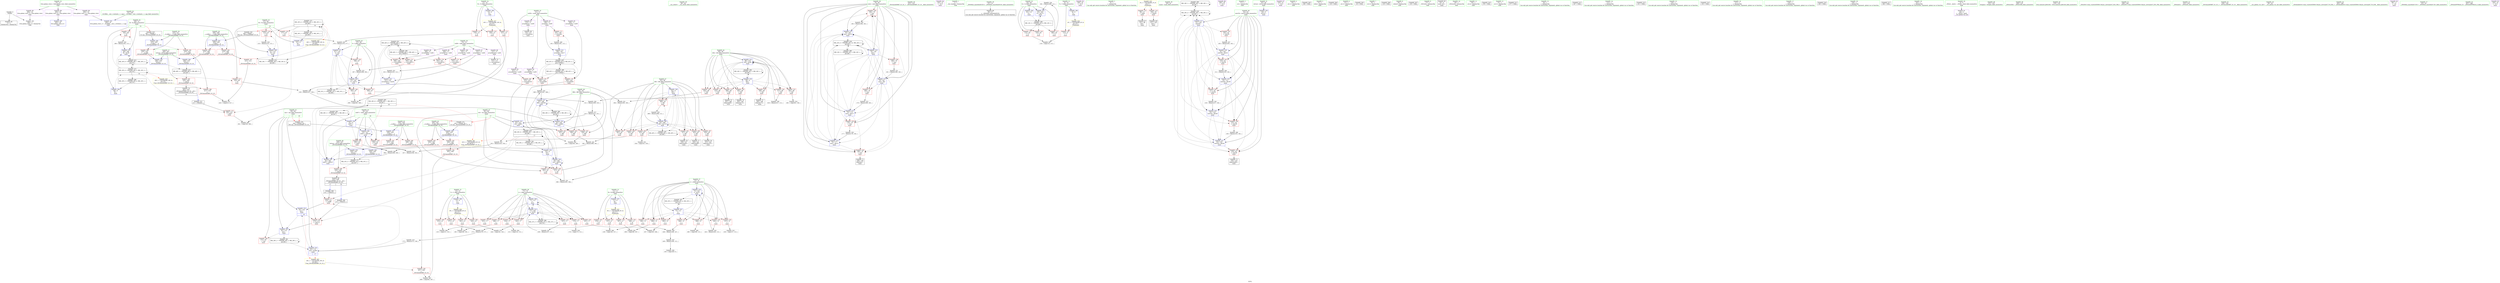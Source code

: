 digraph "SVFG" {
	label="SVFG";

	Node0x555f858f3ef0 [shape=record,color=grey,label="{NodeID: 0\nNullPtr}"];
	Node0x555f858f3ef0 -> Node0x555f85a4b1f0[style=solid];
	Node0x555f858f3ef0 -> Node0x555f85a4d620[style=solid];
	Node0x555f85a5f2f0 [shape=record,color=grey,label="{NodeID: 360\n261 = cmp(256, 260, )\n}"];
	Node0x555f85a4ce80 [shape=record,color=red,label="{NodeID: 194\n445\<--444\n\<--\n_ZSt3minIiERKT_S2_S2_\n}"];
	Node0x555f85a4ce80 -> Node0x555f85a5f770[style=solid];
	Node0x555f85a49f20 [shape=record,color=red,label="{NodeID: 111\n276\<--15\n\<--N\nmain\n}"];
	Node0x555f85a49f20 -> Node0x555f85a5b570[style=solid];
	Node0x555f85a483b0 [shape=record,color=green,label="{NodeID: 28\n48\<--49\n__cxa_atexit\<--__cxa_atexit_field_insensitive\n}"];
	Node0x555f85a54310 [shape=record,color=black,label="{NodeID: 388\nMR_22V_2 = PHI(MR_22V_3, MR_22V_1, )\npts\{78 \}\n}"];
	Node0x555f85a54310 -> Node0x555f85a4db30[style=dashed];
	Node0x555f85a54310 -> Node0x555f85a54310[style=dashed];
	Node0x555f85a4e690 [shape=record,color=blue,label="{NodeID: 222\n231\<--233\narrayidx47\<--inc48\nmain\n}"];
	Node0x555f85a4e690 -> Node0x555f85a820d0[style=dashed];
	Node0x555f85a4fff0 [shape=record,color=red,label="{NodeID: 139\n184\<--79\n\<--now\nmain\n}"];
	Node0x555f85a4fff0 -> Node0x555f85a5c470[style=solid];
	Node0x555f85a4ab10 [shape=record,color=green,label="{NodeID: 56\n322\<--323\n_ZSt3minIiERKT_S2_S2_\<--_ZSt3minIiERKT_S2_S2__field_insensitive\n}"];
	Node0x555f85a5ca70 [shape=record,color=grey,label="{NodeID: 333\n348 = Binary(347, 346, )\n}"];
	Node0x555f85a5ca70 -> Node0x555f85a57110[style=solid];
	Node0x555f85a57ba0 [shape=record,color=blue,label="{NodeID: 250\n436\<--453\nretval\<--\n_ZSt3minIiERKT_S2_S2_\n}"];
	Node0x555f85a57ba0 -> Node0x555f85a6d0d0[style=dashed];
	Node0x555f85a516b0 [shape=record,color=red,label="{NodeID: 167\n350\<--95\n\<--i90\nmain\n}"];
	Node0x555f85a516b0 -> Node0x555f85a4bdb0[style=solid];
	Node0x555f85a4c290 [shape=record,color=purple,label="{NodeID: 84\n105\<--22\n\<--.str.2\nmain\n}"];
	Node0x555f85a1db40 [shape=record,color=green,label="{NodeID: 1\n7\<--1\n__dso_handle\<--dummyObj\nGlob }"];
	Node0x555f85a5f470 [shape=record,color=grey,label="{NodeID: 361\n290 = cmp(285, 289, )\n}"];
	Node0x555f85a4cf50 [shape=record,color=red,label="{NodeID: 195\n447\<--446\n\<--\n_ZSt3minIiERKT_S2_S2_\n}"];
	Node0x555f85a4cf50 -> Node0x555f85a5f770[style=solid];
	Node0x555f85a49ff0 [shape=record,color=red,label="{NodeID: 112\n327\<--15\n\<--N\nmain\n}"];
	Node0x555f85a49ff0 -> Node0x555f85a5d370[style=solid];
	Node0x555f85a48440 [shape=record,color=green,label="{NodeID: 29\n47\<--53\n_ZNSt8ios_base4InitD1Ev\<--_ZNSt8ios_base4InitD1Ev_field_insensitive\n}"];
	Node0x555f85a48440 -> Node0x555f85a4b3c0[style=solid];
	Node0x555f85a54810 [shape=record,color=black,label="{NodeID: 389\nMR_24V_2 = PHI(MR_24V_3, MR_24V_1, )\npts\{80 \}\n}"];
	Node0x555f85a54810 -> Node0x555f85a54810[style=dashed];
	Node0x555f85a54810 -> Node0x555f85a811d0[style=dashed];
	Node0x555f85a4e760 [shape=record,color=blue,label="{NodeID: 223\n77\<--238\nj\<--inc50\nmain\n}"];
	Node0x555f85a4e760 -> Node0x555f85a4f7d0[style=dashed];
	Node0x555f85a4e760 -> Node0x555f85a4f8a0[style=dashed];
	Node0x555f85a4e760 -> Node0x555f85a4f970[style=dashed];
	Node0x555f85a4e760 -> Node0x555f85a4fa40[style=dashed];
	Node0x555f85a4e760 -> Node0x555f85a4fb10[style=dashed];
	Node0x555f85a4e760 -> Node0x555f85a4fbe0[style=dashed];
	Node0x555f85a4e760 -> Node0x555f85a4fcb0[style=dashed];
	Node0x555f85a4e760 -> Node0x555f85a4db30[style=dashed];
	Node0x555f85a4e760 -> Node0x555f85a4e760[style=dashed];
	Node0x555f85a4e760 -> Node0x555f85a54310[style=dashed];
	Node0x555f85a500c0 [shape=record,color=red,label="{NodeID: 140\n188\<--79\n\<--now\nmain\n}"];
	Node0x555f85a500c0 -> Node0x555f85a4b800[style=solid];
	Node0x555f85a4ac10 [shape=record,color=green,label="{NodeID: 57\n406\<--407\nretval\<--retval_field_insensitive\n_ZSt3maxIiERKT_S2_S2_\n}"];
	Node0x555f85a4ac10 -> Node0x555f85a522e0[style=solid];
	Node0x555f85a4ac10 -> Node0x555f85a57790[style=solid];
	Node0x555f85a4ac10 -> Node0x555f85a57860[style=solid];
	Node0x555f85a5cbf0 [shape=record,color=grey,label="{NodeID: 334\n381 = Binary(380, 112, )\n}"];
	Node0x555f85a5cbf0 -> Node0x555f85a57520[style=solid];
	Node0x555f85a51780 [shape=record,color=red,label="{NodeID: 168\n354\<--95\n\<--i90\nmain\n}"];
	Node0x555f85a51780 -> Node0x555f85a5c770[style=solid];
	Node0x555f85a4c360 [shape=record,color=purple,label="{NodeID: 85\n106\<--24\n\<--.str.3\nmain\n}"];
	Node0x555f85a1eaf0 [shape=record,color=green,label="{NodeID: 2\n9\<--1\n\<--dummyObj\nCan only get source location for instruction, argument, global var or function.}"];
	Node0x555f85a5f5f0 [shape=record,color=grey,label="{NodeID: 362\n208 = cmp(206, 207, )\n}"];
	Node0x555f85a4d020 [shape=record,color=blue,label="{NodeID: 196\n8\<--9\nT\<--\nGlob }"];
	Node0x555f85a4d020 -> Node0x555f85a835f0[style=dashed];
	Node0x555f85a4a0c0 [shape=record,color=red,label="{NodeID: 113\n98\<--21\n\<--stdin\nmain\n}"];
	Node0x555f85a4a0c0 -> Node0x555f85a4b4c0[style=solid];
	Node0x555f85a484d0 [shape=record,color=green,label="{NodeID: 30\n60\<--61\nmain\<--main_field_insensitive\n}"];
	Node0x555f85a54900 [shape=record,color=black,label="{NodeID: 390\nMR_26V_2 = PHI(MR_26V_3, MR_26V_1, )\npts\{82 \}\n}"];
	Node0x555f85a54900 -> Node0x555f85a54900[style=dashed];
	Node0x555f85a54900 -> Node0x555f85a816d0[style=dashed];
	Node0x555f85a4e830 [shape=record,color=blue,label="{NodeID: 224\n75\<--243\ni\<--inc52\nmain\n}"];
	Node0x555f85a4e830 -> Node0x555f85a4f220[style=dashed];
	Node0x555f85a4e830 -> Node0x555f85a4f2f0[style=dashed];
	Node0x555f85a4e830 -> Node0x555f85a4f3c0[style=dashed];
	Node0x555f85a4e830 -> Node0x555f85a4f490[style=dashed];
	Node0x555f85a4e830 -> Node0x555f85a4f560[style=dashed];
	Node0x555f85a4e830 -> Node0x555f85a4f630[style=dashed];
	Node0x555f85a4e830 -> Node0x555f85a4f700[style=dashed];
	Node0x555f85a4e830 -> Node0x555f85a4e830[style=dashed];
	Node0x555f85a4e830 -> Node0x555f85a53e10[style=dashed];
	Node0x555f85a50190 [shape=record,color=red,label="{NodeID: 141\n202\<--81\n\<--now29\nmain\n}"];
	Node0x555f85a50190 -> Node0x555f85a5d070[style=solid];
	Node0x555f85a4ace0 [shape=record,color=green,label="{NodeID: 58\n408\<--409\n__a.addr\<--__a.addr_field_insensitive\n_ZSt3maxIiERKT_S2_S2_\n}"];
	Node0x555f85a4ace0 -> Node0x555f85a523b0[style=solid];
	Node0x555f85a4ace0 -> Node0x555f85a52480[style=solid];
	Node0x555f85a4ace0 -> Node0x555f85a575f0[style=solid];
	Node0x555f85a5cd70 [shape=record,color=grey,label="{NodeID: 335\n306 = Binary(305, 304, )\n}"];
	Node0x555f85a5cd70 -> Node0x555f85a56b60[style=solid];
	Node0x555f85a51850 [shape=record,color=red,label="{NodeID: 169\n361\<--95\n\<--i90\nmain\n}"];
	Node0x555f85a51850 -> Node0x555f85a5d7f0[style=solid];
	Node0x555f85a4c430 [shape=record,color=purple,label="{NodeID: 86\n246\<--29\n\<--.str.4\nmain\n}"];
	Node0x555f85a1eb80 [shape=record,color=green,label="{NodeID: 3\n17\<--1\n.str\<--dummyObj\nGlob }"];
	Node0x555f85a5f770 [shape=record,color=grey,label="{NodeID: 363\n448 = cmp(445, 447, )\n}"];
	Node0x555f85a4d120 [shape=record,color=blue,label="{NodeID: 197\n11\<--9\nR\<--\nGlob }"];
	Node0x555f85a4d120 -> Node0x555f85a836d0[style=dashed];
	Node0x555f85a4a190 [shape=record,color=red,label="{NodeID: 114\n104\<--26\n\<--stdout\nmain\n}"];
	Node0x555f85a4a190 -> Node0x555f85a4b590[style=solid];
	Node0x555f85a48560 [shape=record,color=green,label="{NodeID: 31\n63\<--64\nretval\<--retval_field_insensitive\nmain\n}"];
	Node0x555f85a48560 -> Node0x555f85a4d720[style=solid];
	Node0x555f85a549f0 [shape=record,color=black,label="{NodeID: 391\nMR_28V_2 = PHI(MR_28V_3, MR_28V_1, )\npts\{84 \}\n}"];
	Node0x555f85a549f0 -> Node0x555f85a4e900[style=dashed];
	Node0x555f85a549f0 -> Node0x555f85a549f0[style=dashed];
	Node0x555f85a4e900 [shape=record,color=blue,label="{NodeID: 225\n83\<--273\nans\<--mul63\nmain\n|{|<s2>17}}"];
	Node0x555f85a4e900 -> Node0x555f85a51ed0[style=dashed];
	Node0x555f85a4e900 -> Node0x555f85a56dd0[style=dashed];
	Node0x555f85a4e900:s2 -> Node0x555f85a84fb0[style=dashed,color=red];
	Node0x555f85a50260 [shape=record,color=red,label="{NodeID: 142\n210\<--81\n\<--now29\nmain\n}"];
	Node0x555f85a50260 -> Node0x555f85a5daf0[style=solid];
	Node0x555f85a4adb0 [shape=record,color=green,label="{NodeID: 59\n410\<--411\n__b.addr\<--__b.addr_field_insensitive\n_ZSt3maxIiERKT_S2_S2_\n}"];
	Node0x555f85a4adb0 -> Node0x555f85a52550[style=solid];
	Node0x555f85a4adb0 -> Node0x555f85a52620[style=solid];
	Node0x555f85a4adb0 -> Node0x555f85a576c0[style=solid];
	Node0x555f85a5cef0 [shape=record,color=grey,label="{NodeID: 336\n318 = Binary(317, 112, )\n}"];
	Node0x555f85a5cef0 -> Node0x555f85a56d00[style=solid];
	Node0x555f85a51920 [shape=record,color=red,label="{NodeID: 170\n368\<--95\n\<--i90\nmain\n}"];
	Node0x555f85a51920 -> Node0x555f85a5c2f0[style=solid];
	Node0x555f85a4c500 [shape=record,color=purple,label="{NodeID: 87\n254\<--31\n\<--.str.5\nmain\n}"];
	Node0x555f85a1ec10 [shape=record,color=green,label="{NodeID: 4\n19\<--1\n.str.1\<--dummyObj\nGlob }"];
	Node0x555f85a5f8f0 [shape=record,color=grey,label="{NodeID: 364\n215 = cmp(214, 112, )\n}"];
	Node0x555f85a4d220 [shape=record,color=blue,label="{NodeID: 198\n13\<--9\nC\<--\nGlob }"];
	Node0x555f85a4d220 -> Node0x555f85a837b0[style=dashed];
	Node0x555f85a4a260 [shape=record,color=red,label="{NodeID: 115\n114\<--65\n\<--tt\nmain\n}"];
	Node0x555f85a4a260 -> Node0x555f85a5fd70[style=solid];
	Node0x555f85a485f0 [shape=record,color=green,label="{NodeID: 32\n65\<--66\ntt\<--tt_field_insensitive\nmain\n}"];
	Node0x555f85a485f0 -> Node0x555f85a4a260[style=solid];
	Node0x555f85a485f0 -> Node0x555f85a4ed40[style=solid];
	Node0x555f85a485f0 -> Node0x555f85a4ee10[style=solid];
	Node0x555f85a485f0 -> Node0x555f85a4d7f0[style=solid];
	Node0x555f85a485f0 -> Node0x555f85a57520[style=solid];
	Node0x555f85a755f0 [shape=record,color=black,label="{NodeID: 392\nMR_30V_2 = PHI(MR_30V_3, MR_30V_1, )\npts\{86 \}\n}"];
	Node0x555f85a755f0 -> Node0x555f85a4e9d0[style=dashed];
	Node0x555f85a755f0 -> Node0x555f85a755f0[style=dashed];
	Node0x555f85a4e9d0 [shape=record,color=blue,label="{NodeID: 226\n85\<--9\nret\<--\nmain\n}"];
	Node0x555f85a4e9d0 -> Node0x555f85a50670[style=dashed];
	Node0x555f85a4e9d0 -> Node0x555f85a50740[style=dashed];
	Node0x555f85a4e9d0 -> Node0x555f85a56b60[style=dashed];
	Node0x555f85a4e9d0 -> Node0x555f85a56c30[style=dashed];
	Node0x555f85a4e9d0 -> Node0x555f85a6cdc0[style=dashed];
	Node0x555f85a50330 [shape=record,color=red,label="{NodeID: 143\n217\<--81\n\<--now29\nmain\n}"];
	Node0x555f85a50330 -> Node0x555f85a5dc70[style=solid];
	Node0x555f85a4ae80 [shape=record,color=green,label="{NodeID: 60\n436\<--437\nretval\<--retval_field_insensitive\n_ZSt3minIiERKT_S2_S2_\n}"];
	Node0x555f85a4ae80 -> Node0x555f85a52890[style=solid];
	Node0x555f85a4ae80 -> Node0x555f85a57ad0[style=solid];
	Node0x555f85a4ae80 -> Node0x555f85a57ba0[style=solid];
	Node0x555f85a9fef0 [shape=record,color=black,label="{NodeID: 503\n108 = PHI()\n}"];
	Node0x555f85a6cdc0 [shape=record,color=black,label="{NodeID: 420\nMR_30V_8 = PHI(MR_30V_7, MR_30V_5, )\npts\{86 \}\n|{|<s3>17}}"];
	Node0x555f85a6cdc0 -> Node0x555f85a51ed0[style=dashed];
	Node0x555f85a6cdc0 -> Node0x555f85a52210[style=dashed];
	Node0x555f85a6cdc0 -> Node0x555f85a755f0[style=dashed];
	Node0x555f85a6cdc0:s3 -> Node0x555f85a84ed0[style=dashed,color=red];
	Node0x555f85a5d070 [shape=record,color=grey,label="{NodeID: 337\n203 = Binary(202, 162, )\n}"];
	Node0x555f85a5d070 -> Node0x555f85a4e350[style=solid];
	Node0x555f85a519f0 [shape=record,color=red,label="{NodeID: 171\n191\<--190\n\<--arrayidx\nmain\n}"];
	Node0x555f85a519f0 -> Node0x555f85a5e270[style=solid];
	Node0x555f85a4c5d0 [shape=record,color=purple,label="{NodeID: 88\n462\<--33\nllvm.global_ctors_0\<--llvm.global_ctors\nGlob }"];
	Node0x555f85a4c5d0 -> Node0x555f85a4d420[style=solid];
	Node0x555f85a1eca0 [shape=record,color=green,label="{NodeID: 5\n21\<--1\nstdin\<--dummyObj\nGlob }"];
	Node0x555f85a5fa70 [shape=record,color=grey,label="{NodeID: 365\n150 = cmp(149, 9, )\n}"];
	Node0x555f85a4d320 [shape=record,color=blue,label="{NodeID: 199\n15\<--9\nN\<--\nGlob }"];
	Node0x555f85a4d320 -> Node0x555f85a83890[style=dashed];
	Node0x555f85a4ed40 [shape=record,color=red,label="{NodeID: 116\n250\<--65\n\<--tt\nmain\n}"];
	Node0x555f85a486c0 [shape=record,color=green,label="{NodeID: 33\n67\<--68\nW\<--W_field_insensitive\nmain\n|{|<s4>14}}"];
	Node0x555f85a486c0 -> Node0x555f85a4eee0[style=solid];
	Node0x555f85a486c0 -> Node0x555f85a4efb0[style=solid];
	Node0x555f85a486c0 -> Node0x555f85a4d8c0[style=solid];
	Node0x555f85a486c0 -> Node0x555f85a4dc00[style=solid];
	Node0x555f85a486c0:s4 -> Node0x555f85aa0fa0[style=solid,color=red];
	Node0x555f85a75ac0 [shape=record,color=black,label="{NodeID: 393\nMR_32V_2 = PHI(MR_32V_3, MR_32V_1, )\npts\{88 \}\n}"];
	Node0x555f85a75ac0 -> Node0x555f85a4eaa0[style=dashed];
	Node0x555f85a75ac0 -> Node0x555f85a75ac0[style=dashed];
	Node0x555f85a4eaa0 [shape=record,color=blue,label="{NodeID: 227\n87\<--278\nf\<--sub\nmain\n}"];
	Node0x555f85a4eaa0 -> Node0x555f85a50810[style=dashed];
	Node0x555f85a4eaa0 -> Node0x555f85a508e0[style=dashed];
	Node0x555f85a4eaa0 -> Node0x555f85a509b0[style=dashed];
	Node0x555f85a4eaa0 -> Node0x555f85a4ec40[style=dashed];
	Node0x555f85a4eaa0 -> Node0x555f85a75ac0[style=dashed];
	Node0x555f85a50400 [shape=record,color=red,label="{NodeID: 144\n225\<--81\n\<--now29\nmain\n}"];
	Node0x555f85a50400 -> Node0x555f85a5ddf0[style=solid];
	Node0x555f85a4af50 [shape=record,color=green,label="{NodeID: 61\n438\<--439\n__a.addr\<--__a.addr_field_insensitive\n_ZSt3minIiERKT_S2_S2_\n}"];
	Node0x555f85a4af50 -> Node0x555f85a52960[style=solid];
	Node0x555f85a4af50 -> Node0x555f85a52a30[style=solid];
	Node0x555f85a4af50 -> Node0x555f85a57930[style=solid];
	Node0x555f85a9fff0 [shape=record,color=black,label="{NodeID: 504\n118 = PHI()\n}"];
	Node0x555f85a5d1f0 [shape=record,color=grey,label="{NodeID: 338\n311 = Binary(309, 310, )\n}"];
	Node0x555f85a5d1f0 -> Node0x555f85a5c170[style=solid];
	Node0x555f85a51ac0 [shape=record,color=red,label="{NodeID: 172\n232\<--231\n\<--arrayidx47\nmain\n}"];
	Node0x555f85a51ac0 -> Node0x555f85a5c8f0[style=solid];
	Node0x555f85a4c6d0 [shape=record,color=purple,label="{NodeID: 89\n463\<--33\nllvm.global_ctors_1\<--llvm.global_ctors\nGlob }"];
	Node0x555f85a4c6d0 -> Node0x555f85a4d520[style=solid];
	Node0x555f85a1f580 [shape=record,color=green,label="{NodeID: 6\n22\<--1\n.str.2\<--dummyObj\nGlob }"];
	Node0x555f85a5fbf0 [shape=record,color=grey,label="{NodeID: 366\n223 = cmp(221, 222, )\n}"];
	Node0x555f85a4d420 [shape=record,color=blue,label="{NodeID: 200\n462\<--34\nllvm.global_ctors_0\<--\nGlob }"];
	Node0x555f85a4ee10 [shape=record,color=red,label="{NodeID: 117\n380\<--65\n\<--tt\nmain\n}"];
	Node0x555f85a4ee10 -> Node0x555f85a5cbf0[style=solid];
	Node0x555f85a48790 [shape=record,color=green,label="{NodeID: 34\n69\<--70\nB\<--B_field_insensitive\nmain\n|{|<s4>14}}"];
	Node0x555f85a48790 -> Node0x555f85a4f080[style=solid];
	Node0x555f85a48790 -> Node0x555f85a4f150[style=solid];
	Node0x555f85a48790 -> Node0x555f85a4d990[style=solid];
	Node0x555f85a48790 -> Node0x555f85a4e1b0[style=solid];
	Node0x555f85a48790:s4 -> Node0x555f85aa1140[style=solid,color=red];
	Node0x555f85a75fc0 [shape=record,color=black,label="{NodeID: 394\nMR_34V_2 = PHI(MR_34V_3, MR_34V_1, )\npts\{90 \}\n}"];
	Node0x555f85a75fc0 -> Node0x555f85a4eb70[style=dashed];
	Node0x555f85a75fc0 -> Node0x555f85a75fc0[style=dashed];
	Node0x555f85a4eb70 [shape=record,color=blue,label="{NodeID: 228\n89\<--9\ni64\<--\nmain\n}"];
	Node0x555f85a4eb70 -> Node0x555f85a50a80[style=dashed];
	Node0x555f85a4eb70 -> Node0x555f85a50b50[style=dashed];
	Node0x555f85a4eb70 -> Node0x555f85a50c20[style=dashed];
	Node0x555f85a4eb70 -> Node0x555f85a50cf0[style=dashed];
	Node0x555f85a4eb70 -> Node0x555f85a50dc0[style=dashed];
	Node0x555f85a4eb70 -> Node0x555f85a50e90[style=dashed];
	Node0x555f85a4eb70 -> Node0x555f85a50f60[style=dashed];
	Node0x555f85a4eb70 -> Node0x555f85a56d00[style=dashed];
	Node0x555f85a4eb70 -> Node0x555f85a75fc0[style=dashed];
	Node0x555f85a504d0 [shape=record,color=red,label="{NodeID: 145\n229\<--81\n\<--now29\nmain\n}"];
	Node0x555f85a504d0 -> Node0x555f85a4b8d0[style=solid];
	Node0x555f85a4b020 [shape=record,color=green,label="{NodeID: 62\n440\<--441\n__b.addr\<--__b.addr_field_insensitive\n_ZSt3minIiERKT_S2_S2_\n}"];
	Node0x555f85a4b020 -> Node0x555f85a4cce0[style=solid];
	Node0x555f85a4b020 -> Node0x555f85a4cdb0[style=solid];
	Node0x555f85a4b020 -> Node0x555f85a57a00[style=solid];
	Node0x555f85aa0150 [shape=record,color=black,label="{NodeID: 505\n45 = PHI()\n}"];
	Node0x555f85a5d370 [shape=record,color=grey,label="{NodeID: 339\n329 = Binary(327, 328, )\n}"];
	Node0x555f85a5d370 -> Node0x555f85a56f70[style=solid];
	Node0x555f85a51b90 [shape=record,color=red,label="{NodeID: 173\n260\<--257\n\<--call57\nmain\n}"];
	Node0x555f85a51b90 -> Node0x555f85a5f2f0[style=solid];
	Node0x555f85a4c7d0 [shape=record,color=purple,label="{NodeID: 90\n464\<--33\nllvm.global_ctors_2\<--llvm.global_ctors\nGlob }"];
	Node0x555f85a4c7d0 -> Node0x555f85a4d620[style=solid];
	Node0x555f85a1f610 [shape=record,color=green,label="{NodeID: 7\n24\<--1\n.str.3\<--dummyObj\nGlob }"];
	Node0x555f85a5fd70 [shape=record,color=grey,label="{NodeID: 367\n116 = cmp(114, 115, )\n}"];
	Node0x555f85a4d520 [shape=record,color=blue,label="{NodeID: 201\n463\<--35\nllvm.global_ctors_1\<--_GLOBAL__sub_I_rowdark_1_1.cpp\nGlob }"];
	Node0x555f85a4eee0 [shape=record,color=red,label="{NodeID: 118\n152\<--67\n\<--W\nmain\n}"];
	Node0x555f85a4eee0 -> Node0x555f85a5b6f0[style=solid];
	Node0x555f85a48860 [shape=record,color=green,label="{NodeID: 35\n71\<--72\ncntW\<--cntW_field_insensitive\nmain\n}"];
	Node0x555f85a48860 -> Node0x555f85a4c8d0[style=solid];
	Node0x555f85a48860 -> Node0x555f85a4c9a0[style=solid];
	Node0x555f85a48860 -> Node0x555f85a4ca70[style=solid];
	Node0x555f85a48860 -> Node0x555f85a4cb40[style=solid];
	Node0x555f85a48860 -> Node0x555f85a4cc10[style=solid];
	Node0x555f85a764c0 [shape=record,color=black,label="{NodeID: 395\nMR_36V_2 = PHI(MR_36V_3, MR_36V_1, )\npts\{92 \}\n}"];
	Node0x555f85a764c0 -> Node0x555f85a51ed0[style=dashed];
	Node0x555f85a764c0 -> Node0x555f85a56ea0[style=dashed];
	Node0x555f85a764c0 -> Node0x555f85a764c0[style=dashed];
	Node0x555f85a4ec40 [shape=record,color=blue,label="{NodeID: 229\n87\<--297\nf\<--sub74\nmain\n}"];
	Node0x555f85a4ec40 -> Node0x555f85a50810[style=dashed];
	Node0x555f85a4ec40 -> Node0x555f85a508e0[style=dashed];
	Node0x555f85a4ec40 -> Node0x555f85a509b0[style=dashed];
	Node0x555f85a4ec40 -> Node0x555f85a4ec40[style=dashed];
	Node0x555f85a4ec40 -> Node0x555f85a75ac0[style=dashed];
	Node0x555f85a505a0 [shape=record,color=red,label="{NodeID: 146\n375\<--83\n\<--ans\nmain\n}"];
	Node0x555f85a4b0f0 [shape=record,color=green,label="{NodeID: 63\n35\<--458\n_GLOBAL__sub_I_rowdark_1_1.cpp\<--_GLOBAL__sub_I_rowdark_1_1.cpp_field_insensitive\n}"];
	Node0x555f85a4b0f0 -> Node0x555f85a4d520[style=solid];
	Node0x555f85aa0220 [shape=record,color=black,label="{NodeID: 506\n119 = PHI()\n}"];
	Node0x555f85a5d4f0 [shape=record,color=grey,label="{NodeID: 340\n364 = Binary(363, 362, )\n}"];
	Node0x555f85a5d4f0 -> Node0x555f85a572b0[style=solid];
	Node0x555f85a51c60 [shape=record,color=red,label="{NodeID: 174\n289\<--288\n\<--arrayidx69\nmain\n}"];
	Node0x555f85a51c60 -> Node0x555f85a5f470[style=solid];
	Node0x555f85a4c8d0 [shape=record,color=purple,label="{NodeID: 91\n123\<--71\narraydecay\<--cntW\nmain\n}"];
	Node0x555f85a4c8d0 -> Node0x555f85a4b660[style=solid];
	Node0x555f85a1f6a0 [shape=record,color=green,label="{NodeID: 8\n26\<--1\nstdout\<--dummyObj\nGlob }"];
	Node0x555f85a5fef0 [shape=record,color=grey,label="{NodeID: 368\n138 = cmp(136, 137, )\n}"];
	Node0x555f85a4d620 [shape=record,color=blue, style = dotted,label="{NodeID: 202\n464\<--3\nllvm.global_ctors_2\<--dummyVal\nGlob }"];
	Node0x555f85a4efb0 [shape=record,color=red,label="{NodeID: 119\n277\<--67\n\<--W\nmain\n}"];
	Node0x555f85a4efb0 -> Node0x555f85a5b570[style=solid];
	Node0x555f85a48930 [shape=record,color=green,label="{NodeID: 36\n73\<--74\ncntB\<--cntB_field_insensitive\nmain\n}"];
	Node0x555f85a48930 -> Node0x555f85a492f0[style=solid];
	Node0x555f85a48930 -> Node0x555f85a493c0[style=solid];
	Node0x555f85a48930 -> Node0x555f85a49490[style=solid];
	Node0x555f85a48930 -> Node0x555f85a49560[style=solid];
	Node0x555f85a48930 -> Node0x555f85a49630[style=solid];
	Node0x555f85a769c0 [shape=record,color=black,label="{NodeID: 396\nMR_38V_2 = PHI(MR_38V_3, MR_38V_1, )\npts\{94 \}\n}"];
	Node0x555f85a769c0 -> Node0x555f85a56f70[style=dashed];
	Node0x555f85a769c0 -> Node0x555f85a769c0[style=dashed];
	Node0x555f85a56b60 [shape=record,color=blue,label="{NodeID: 230\n85\<--306\nret\<--add78\nmain\n}"];
	Node0x555f85a56b60 -> Node0x555f85a50670[style=dashed];
	Node0x555f85a56b60 -> Node0x555f85a50740[style=dashed];
	Node0x555f85a56b60 -> Node0x555f85a56b60[style=dashed];
	Node0x555f85a56b60 -> Node0x555f85a56c30[style=dashed];
	Node0x555f85a56b60 -> Node0x555f85a6cdc0[style=dashed];
	Node0x555f85a50670 [shape=record,color=red,label="{NodeID: 147\n305\<--85\n\<--ret\nmain\n}"];
	Node0x555f85a50670 -> Node0x555f85a5cd70[style=solid];
	Node0x555f85a4b1f0 [shape=record,color=black,label="{NodeID: 64\n2\<--3\ndummyVal\<--dummyVal\n}"];
	Node0x555f85aa0430 [shape=record,color=black,label="{NodeID: 507\n120 = PHI()\n}"];
	Node0x555f85a5d670 [shape=record,color=grey,label="{NodeID: 341\n238 = Binary(237, 112, )\n}"];
	Node0x555f85a5d670 -> Node0x555f85a4e760[style=solid];
	Node0x555f85a51d30 [shape=record,color=red,label="{NodeID: 175\n295\<--294\n\<--arrayidx73\nmain\n}"];
	Node0x555f85a51d30 -> Node0x555f85a5be70[style=solid];
	Node0x555f85a4c9a0 [shape=record,color=purple,label="{NodeID: 92\n190\<--71\narrayidx\<--cntW\nmain\n}"];
	Node0x555f85a4c9a0 -> Node0x555f85a519f0[style=solid];
	Node0x555f85a4c9a0 -> Node0x555f85a4e0e0[style=solid];
	Node0x555f85a1f730 [shape=record,color=green,label="{NodeID: 9\n27\<--1\n_ZSt3cin\<--dummyObj\nGlob }"];
	Node0x555f85a60070 [shape=record,color=grey,label="{NodeID: 369\n200 = cmp(199, 112, )\n}"];
	Node0x555f85a4d720 [shape=record,color=blue,label="{NodeID: 203\n63\<--9\nretval\<--\nmain\n}"];
	Node0x555f85a4f080 [shape=record,color=red,label="{NodeID: 120\n195\<--69\n\<--B\nmain\n}"];
	Node0x555f85a4f080 -> Node0x555f85a5e3f0[style=solid];
	Node0x555f85a48a00 [shape=record,color=green,label="{NodeID: 37\n75\<--76\ni\<--i_field_insensitive\nmain\n}"];
	Node0x555f85a48a00 -> Node0x555f85a4f220[style=solid];
	Node0x555f85a48a00 -> Node0x555f85a4f2f0[style=solid];
	Node0x555f85a48a00 -> Node0x555f85a4f3c0[style=solid];
	Node0x555f85a48a00 -> Node0x555f85a4f490[style=solid];
	Node0x555f85a48a00 -> Node0x555f85a4f560[style=solid];
	Node0x555f85a48a00 -> Node0x555f85a4f630[style=solid];
	Node0x555f85a48a00 -> Node0x555f85a4f700[style=solid];
	Node0x555f85a48a00 -> Node0x555f85a4da60[style=solid];
	Node0x555f85a48a00 -> Node0x555f85a4e830[style=solid];
	Node0x555f85a76ec0 [shape=record,color=black,label="{NodeID: 397\nMR_40V_2 = PHI(MR_40V_3, MR_40V_1, )\npts\{96 \}\n}"];
	Node0x555f85a76ec0 -> Node0x555f85a57040[style=dashed];
	Node0x555f85a76ec0 -> Node0x555f85a76ec0[style=dashed];
	Node0x555f85a56c30 [shape=record,color=blue,label="{NodeID: 231\n85\<--313\nret\<--add81\nmain\n}"];
	Node0x555f85a56c30 -> Node0x555f85a6cdc0[style=dashed];
	Node0x555f85a50740 [shape=record,color=red,label="{NodeID: 148\n312\<--85\n\<--ret\nmain\n}"];
	Node0x555f85a50740 -> Node0x555f85a5c170[style=solid];
	Node0x555f85a4b2f0 [shape=record,color=black,label="{NodeID: 65\n62\<--9\nmain_ret\<--\nmain\n}"];
	Node0x555f85aa0500 [shape=record,color=black,label="{NodeID: 508\n321 = PHI(433, )\n}"];
	Node0x555f85aa0500 -> Node0x555f85a51ed0[style=solid];
	Node0x555f85a5d7f0 [shape=record,color=grey,label="{NodeID: 342\n362 = Binary(360, 361, )\n}"];
	Node0x555f85a5d7f0 -> Node0x555f85a5d4f0[style=solid];
	Node0x555f85a51e00 [shape=record,color=red,label="{NodeID: 176\n302\<--301\n\<--arrayidx76\nmain\n}"];
	Node0x555f85a51e00 -> Node0x555f85a5e570[style=solid];
	Node0x555f85a4ca70 [shape=record,color=purple,label="{NodeID: 93\n339\<--71\narrayidx95\<--cntW\nmain\n}"];
	Node0x555f85a4ca70 -> Node0x555f85a51fa0[style=solid];
	Node0x555f85a1f800 [shape=record,color=green,label="{NodeID: 10\n28\<--1\n_ZSt4cout\<--dummyObj\nGlob }"];
	Node0x555f85a601f0 [shape=record,color=grey,label="{NodeID: 370\n144 = cmp(142, 143, )\n}"];
	Node0x555f85a4d7f0 [shape=record,color=blue,label="{NodeID: 204\n65\<--112\ntt\<--\nmain\n}"];
	Node0x555f85a4d7f0 -> Node0x555f85a52f10[style=dashed];
	Node0x555f85a4f150 [shape=record,color=red,label="{NodeID: 121\n328\<--69\n\<--B\nmain\n}"];
	Node0x555f85a4f150 -> Node0x555f85a5d370[style=solid];
	Node0x555f85a48ad0 [shape=record,color=green,label="{NodeID: 38\n77\<--78\nj\<--j_field_insensitive\nmain\n}"];
	Node0x555f85a48ad0 -> Node0x555f85a4f7d0[style=solid];
	Node0x555f85a48ad0 -> Node0x555f85a4f8a0[style=solid];
	Node0x555f85a48ad0 -> Node0x555f85a4f970[style=solid];
	Node0x555f85a48ad0 -> Node0x555f85a4fa40[style=solid];
	Node0x555f85a48ad0 -> Node0x555f85a4fb10[style=solid];
	Node0x555f85a48ad0 -> Node0x555f85a4fbe0[style=solid];
	Node0x555f85a48ad0 -> Node0x555f85a4fcb0[style=solid];
	Node0x555f85a48ad0 -> Node0x555f85a4db30[style=solid];
	Node0x555f85a48ad0 -> Node0x555f85a4e760[style=solid];
	Node0x555f85a773c0 [shape=record,color=black,label="{NodeID: 398\nMR_42V_2 = PHI(MR_42V_3, MR_42V_1, )\npts\{720000 \}\n}"];
	Node0x555f85a773c0 -> Node0x555f85a51fa0[style=dashed];
	Node0x555f85a773c0 -> Node0x555f85a52070[style=dashed];
	Node0x555f85a773c0 -> Node0x555f85a52140[style=dashed];
	Node0x555f85a773c0 -> Node0x555f85a773c0[style=dashed];
	Node0x555f85a773c0 -> Node0x555f85a81bd0[style=dashed];
	Node0x555f85a56d00 [shape=record,color=blue,label="{NodeID: 232\n89\<--318\ni64\<--inc84\nmain\n}"];
	Node0x555f85a56d00 -> Node0x555f85a50a80[style=dashed];
	Node0x555f85a56d00 -> Node0x555f85a50b50[style=dashed];
	Node0x555f85a56d00 -> Node0x555f85a50c20[style=dashed];
	Node0x555f85a56d00 -> Node0x555f85a50cf0[style=dashed];
	Node0x555f85a56d00 -> Node0x555f85a50dc0[style=dashed];
	Node0x555f85a56d00 -> Node0x555f85a50e90[style=dashed];
	Node0x555f85a56d00 -> Node0x555f85a50f60[style=dashed];
	Node0x555f85a56d00 -> Node0x555f85a56d00[style=dashed];
	Node0x555f85a56d00 -> Node0x555f85a75fc0[style=dashed];
	Node0x555f85a50810 [shape=record,color=red,label="{NodeID: 149\n285\<--87\n\<--f\nmain\n}"];
	Node0x555f85a50810 -> Node0x555f85a5f470[style=solid];
	Node0x555f85a4b3c0 [shape=record,color=black,label="{NodeID: 66\n46\<--47\n\<--_ZNSt8ios_base4InitD1Ev\nCan only get source location for instruction, argument, global var or function.}"];
	Node0x555f85aa06c0 [shape=record,color=black,label="{NodeID: 509\n372 = PHI(433, )\n}"];
	Node0x555f85aa06c0 -> Node0x555f85a52210[style=solid];
	Node0x555f85a5d970 [shape=record,color=grey,label="{NodeID: 343\n243 = Binary(242, 112, )\n}"];
	Node0x555f85a5d970 -> Node0x555f85a4e830[style=solid];
	Node0x555f85a51ed0 [shape=record,color=red,label="{NodeID: 177\n324\<--321\n\<--call86\nmain\n}"];
	Node0x555f85a51ed0 -> Node0x555f85a56dd0[style=solid];
	Node0x555f85a4cb40 [shape=record,color=purple,label="{NodeID: 94\n345\<--71\narrayidx99\<--cntW\nmain\n}"];
	Node0x555f85a4cb40 -> Node0x555f85a52070[style=solid];
	Node0x555f85a1f8d0 [shape=record,color=green,label="{NodeID: 11\n29\<--1\n.str.4\<--dummyObj\nGlob }"];
	Node0x555f85a6d0d0 [shape=record,color=black,label="{NodeID: 371\nMR_55V_3 = PHI(MR_55V_4, MR_55V_2, )\npts\{437 \}\n}"];
	Node0x555f85a6d0d0 -> Node0x555f85a52890[style=dashed];
	Node0x555f85a4d8c0 [shape=record,color=blue,label="{NodeID: 205\n67\<--9\nW\<--\nmain\n}"];
	Node0x555f85a4d8c0 -> Node0x555f85a6d1c0[style=dashed];
	Node0x555f85a4f220 [shape=record,color=red,label="{NodeID: 122\n136\<--75\n\<--i\nmain\n}"];
	Node0x555f85a4f220 -> Node0x555f85a5fef0[style=solid];
	Node0x555f85a48ba0 [shape=record,color=green,label="{NodeID: 39\n79\<--80\nnow\<--now_field_insensitive\nmain\n}"];
	Node0x555f85a48ba0 -> Node0x555f85a4fd80[style=solid];
	Node0x555f85a48ba0 -> Node0x555f85a4fe50[style=solid];
	Node0x555f85a48ba0 -> Node0x555f85a4ff20[style=solid];
	Node0x555f85a48ba0 -> Node0x555f85a4fff0[style=solid];
	Node0x555f85a48ba0 -> Node0x555f85a500c0[style=solid];
	Node0x555f85a48ba0 -> Node0x555f85a4dcd0[style=solid];
	Node0x555f85a48ba0 -> Node0x555f85a4dda0[style=solid];
	Node0x555f85a48ba0 -> Node0x555f85a4de70[style=solid];
	Node0x555f85a48ba0 -> Node0x555f85a4df40[style=solid];
	Node0x555f85a48ba0 -> Node0x555f85a4e010[style=solid];
	Node0x555f85a778c0 [shape=record,color=black,label="{NodeID: 399\nMR_44V_2 = PHI(MR_44V_3, MR_44V_1, )\npts\{740000 \}\n}"];
	Node0x555f85a778c0 -> Node0x555f85a51c60[style=dashed];
	Node0x555f85a778c0 -> Node0x555f85a51d30[style=dashed];
	Node0x555f85a778c0 -> Node0x555f85a51e00[style=dashed];
	Node0x555f85a778c0 -> Node0x555f85a778c0[style=dashed];
	Node0x555f85a778c0 -> Node0x555f85a820d0[style=dashed];
	Node0x555f85a56dd0 [shape=record,color=blue,label="{NodeID: 233\n83\<--324\nans\<--\nmain\n|{|<s2>18}}"];
	Node0x555f85a56dd0 -> Node0x555f85a52210[style=dashed];
	Node0x555f85a56dd0 -> Node0x555f85a57450[style=dashed];
	Node0x555f85a56dd0:s2 -> Node0x555f85a84fb0[style=dashed,color=red];
	Node0x555f85a508e0 [shape=record,color=red,label="{NodeID: 150\n296\<--87\n\<--f\nmain\n}"];
	Node0x555f85a508e0 -> Node0x555f85a5be70[style=solid];
	Node0x555f85a4b4c0 [shape=record,color=black,label="{NodeID: 67\n101\<--98\ncall\<--\nmain\n}"];
	Node0x555f85aa07c0 [shape=record,color=black,label="{NodeID: 510\n376 = PHI()\n}"];
	Node0x555f85a5daf0 [shape=record,color=grey,label="{NodeID: 344\n211 = Binary(210, 162, )\n}"];
	Node0x555f85a5daf0 -> Node0x555f85a4e420[style=solid];
	Node0x555f85a51fa0 [shape=record,color=red,label="{NodeID: 178\n340\<--339\n\<--arrayidx95\nmain\n}"];
	Node0x555f85a51fa0 -> Node0x555f85a5eff0[style=solid];
	Node0x555f85a4cc10 [shape=record,color=purple,label="{NodeID: 95\n352\<--71\narrayidx102\<--cntW\nmain\n}"];
	Node0x555f85a4cc10 -> Node0x555f85a52140[style=solid];
	Node0x555f85a1f9d0 [shape=record,color=green,label="{NodeID: 12\n31\<--1\n.str.5\<--dummyObj\nGlob }"];
	Node0x555f85a6d1c0 [shape=record,color=black,label="{NodeID: 372\nMR_16V_4 = PHI(MR_16V_5, MR_16V_3, )\npts\{68 \}\n|{|<s7>14}}"];
	Node0x555f85a6d1c0 -> Node0x555f85a4eee0[style=dashed];
	Node0x555f85a6d1c0 -> Node0x555f85a4efb0[style=dashed];
	Node0x555f85a6d1c0 -> Node0x555f85a51b90[style=dashed];
	Node0x555f85a6d1c0 -> Node0x555f85a4dc00[style=dashed];
	Node0x555f85a6d1c0 -> Node0x555f85a6d1c0[style=dashed];
	Node0x555f85a6d1c0 -> Node0x555f85a53410[style=dashed];
	Node0x555f85a6d1c0 -> Node0x555f85a7c3c0[style=dashed];
	Node0x555f85a6d1c0:s7 -> Node0x555f85a84b20[style=dashed,color=red];
	Node0x555f85a4d990 [shape=record,color=blue,label="{NodeID: 206\n69\<--9\nB\<--\nmain\n}"];
	Node0x555f85a4d990 -> Node0x555f85a6d6c0[style=dashed];
	Node0x555f85a4f2f0 [shape=record,color=red,label="{NodeID: 123\n146\<--75\n\<--i\nmain\n}"];
	Node0x555f85a4f2f0 -> Node0x555f85a5e0f0[style=solid];
	Node0x555f85a48c70 [shape=record,color=green,label="{NodeID: 40\n81\<--82\nnow29\<--now29_field_insensitive\nmain\n}"];
	Node0x555f85a48c70 -> Node0x555f85a50190[style=solid];
	Node0x555f85a48c70 -> Node0x555f85a50260[style=solid];
	Node0x555f85a48c70 -> Node0x555f85a50330[style=solid];
	Node0x555f85a48c70 -> Node0x555f85a50400[style=solid];
	Node0x555f85a48c70 -> Node0x555f85a504d0[style=solid];
	Node0x555f85a48c70 -> Node0x555f85a4e280[style=solid];
	Node0x555f85a48c70 -> Node0x555f85a4e350[style=solid];
	Node0x555f85a48c70 -> Node0x555f85a4e420[style=solid];
	Node0x555f85a48c70 -> Node0x555f85a4e4f0[style=solid];
	Node0x555f85a48c70 -> Node0x555f85a4e5c0[style=solid];
	Node0x555f85a77dc0 [shape=record,color=black,label="{NodeID: 400\nMR_36V_8 = PHI(MR_36V_7, MR_36V_5, )\npts\{92 \}\n|{|<s2>18}}"];
	Node0x555f85a77dc0 -> Node0x555f85a52210[style=dashed];
	Node0x555f85a77dc0 -> Node0x555f85a764c0[style=dashed];
	Node0x555f85a77dc0:s2 -> Node0x555f85a84ed0[style=dashed,color=red];
	Node0x555f85a56ea0 [shape=record,color=blue,label="{NodeID: 234\n91\<--9\nret87\<--\nmain\n}"];
	Node0x555f85a56ea0 -> Node0x555f85a51030[style=dashed];
	Node0x555f85a56ea0 -> Node0x555f85a51100[style=dashed];
	Node0x555f85a56ea0 -> Node0x555f85a571e0[style=dashed];
	Node0x555f85a56ea0 -> Node0x555f85a572b0[style=dashed];
	Node0x555f85a56ea0 -> Node0x555f85a77dc0[style=dashed];
	Node0x555f85a509b0 [shape=record,color=red,label="{NodeID: 151\n309\<--87\n\<--f\nmain\n}"];
	Node0x555f85a509b0 -> Node0x555f85a5d1f0[style=solid];
	Node0x555f85a4b590 [shape=record,color=black,label="{NodeID: 68\n107\<--104\ncall1\<--\nmain\n}"];
	Node0x555f85aa0890 [shape=record,color=black,label="{NodeID: 511\n377 = PHI()\n}"];
	Node0x555f85a811d0 [shape=record,color=black,label="{NodeID: 428\nMR_24V_4 = PHI(MR_24V_14, MR_24V_3, )\npts\{80 \}\n}"];
	Node0x555f85a811d0 -> Node0x555f85a4dcd0[style=dashed];
	Node0x555f85a811d0 -> Node0x555f85a54810[style=dashed];
	Node0x555f85a811d0 -> Node0x555f85a811d0[style=dashed];
	Node0x555f85a5dc70 [shape=record,color=grey,label="{NodeID: 345\n218 = Binary(217, 162, )\n}"];
	Node0x555f85a5dc70 -> Node0x555f85a4e4f0[style=solid];
	Node0x555f85a52070 [shape=record,color=red,label="{NodeID: 179\n346\<--345\n\<--arrayidx99\nmain\n}"];
	Node0x555f85a52070 -> Node0x555f85a5ca70[style=solid];
	Node0x555f85a492f0 [shape=record,color=purple,label="{NodeID: 96\n131\<--73\narraydecay6\<--cntB\nmain\n}"];
	Node0x555f85a492f0 -> Node0x555f85a4b730[style=solid];
	Node0x555f85a1fad0 [shape=record,color=green,label="{NodeID: 13\n34\<--1\n\<--dummyObj\nCan only get source location for instruction, argument, global var or function.}"];
	Node0x555f85a6d6c0 [shape=record,color=black,label="{NodeID: 373\nMR_18V_4 = PHI(MR_18V_5, MR_18V_3, )\npts\{70 \}\n|{|<s7>14}}"];
	Node0x555f85a6d6c0 -> Node0x555f85a4f080[style=dashed];
	Node0x555f85a6d6c0 -> Node0x555f85a4f150[style=dashed];
	Node0x555f85a6d6c0 -> Node0x555f85a51b90[style=dashed];
	Node0x555f85a6d6c0 -> Node0x555f85a4e1b0[style=dashed];
	Node0x555f85a6d6c0 -> Node0x555f85a6d6c0[style=dashed];
	Node0x555f85a6d6c0 -> Node0x555f85a53910[style=dashed];
	Node0x555f85a6d6c0 -> Node0x555f85a7c8c0[style=dashed];
	Node0x555f85a6d6c0:s7 -> Node0x555f85a84c00[style=dashed,color=red];
	Node0x555f85a4da60 [shape=record,color=blue,label="{NodeID: 207\n75\<--112\ni\<--\nmain\n}"];
	Node0x555f85a4da60 -> Node0x555f85a4f220[style=dashed];
	Node0x555f85a4da60 -> Node0x555f85a4f2f0[style=dashed];
	Node0x555f85a4da60 -> Node0x555f85a4f3c0[style=dashed];
	Node0x555f85a4da60 -> Node0x555f85a4f490[style=dashed];
	Node0x555f85a4da60 -> Node0x555f85a4f560[style=dashed];
	Node0x555f85a4da60 -> Node0x555f85a4f630[style=dashed];
	Node0x555f85a4da60 -> Node0x555f85a4f700[style=dashed];
	Node0x555f85a4da60 -> Node0x555f85a4e830[style=dashed];
	Node0x555f85a4da60 -> Node0x555f85a53e10[style=dashed];
	Node0x555f85a4f3c0 [shape=record,color=red,label="{NodeID: 124\n157\<--75\n\<--i\nmain\n}"];
	Node0x555f85a4f3c0 -> Node0x555f85a5e6f0[style=solid];
	Node0x555f85a48d40 [shape=record,color=green,label="{NodeID: 41\n83\<--84\nans\<--ans_field_insensitive\nmain\n|{|<s4>17|<s5>18}}"];
	Node0x555f85a48d40 -> Node0x555f85a505a0[style=solid];
	Node0x555f85a48d40 -> Node0x555f85a4e900[style=solid];
	Node0x555f85a48d40 -> Node0x555f85a56dd0[style=solid];
	Node0x555f85a48d40 -> Node0x555f85a57450[style=solid];
	Node0x555f85a48d40:s4 -> Node0x555f85aa1280[style=solid,color=red];
	Node0x555f85a48d40:s5 -> Node0x555f85aa1280[style=solid,color=red];
	Node0x555f85a56f70 [shape=record,color=blue,label="{NodeID: 235\n93\<--329\nf88\<--sub89\nmain\n}"];
	Node0x555f85a56f70 -> Node0x555f85a511d0[style=dashed];
	Node0x555f85a56f70 -> Node0x555f85a512a0[style=dashed];
	Node0x555f85a56f70 -> Node0x555f85a51370[style=dashed];
	Node0x555f85a56f70 -> Node0x555f85a57110[style=dashed];
	Node0x555f85a56f70 -> Node0x555f85a769c0[style=dashed];
	Node0x555f85a50a80 [shape=record,color=red,label="{NodeID: 152\n282\<--89\n\<--i64\nmain\n}"];
	Node0x555f85a50a80 -> Node0x555f85a5e9f0[style=solid];
	Node0x555f85a4b660 [shape=record,color=black,label="{NodeID: 69\n124\<--123\n\<--arraydecay\nmain\n}"];
	Node0x555f85aa0960 [shape=record,color=black,label="{NodeID: 512\n247 = PHI()\n}"];
	Node0x555f85a816d0 [shape=record,color=black,label="{NodeID: 429\nMR_26V_4 = PHI(MR_26V_5, MR_26V_3, )\npts\{82 \}\n}"];
	Node0x555f85a816d0 -> Node0x555f85a4e280[style=dashed];
	Node0x555f85a816d0 -> Node0x555f85a54900[style=dashed];
	Node0x555f85a816d0 -> Node0x555f85a816d0[style=dashed];
	Node0x555f85a5ddf0 [shape=record,color=grey,label="{NodeID: 346\n226 = Binary(225, 162, )\n}"];
	Node0x555f85a5ddf0 -> Node0x555f85a4e5c0[style=solid];
	Node0x555f85a52140 [shape=record,color=red,label="{NodeID: 180\n353\<--352\n\<--arrayidx102\nmain\n}"];
	Node0x555f85a52140 -> Node0x555f85a5c770[style=solid];
	Node0x555f85a493c0 [shape=record,color=purple,label="{NodeID: 97\n231\<--73\narrayidx47\<--cntB\nmain\n}"];
	Node0x555f85a493c0 -> Node0x555f85a51ac0[style=solid];
	Node0x555f85a493c0 -> Node0x555f85a4e690[style=solid];
	Node0x555f85a29600 [shape=record,color=green,label="{NodeID: 14\n112\<--1\n\<--dummyObj\nCan only get source location for instruction, argument, global var or function.}"];
	Node0x555f85a4db30 [shape=record,color=blue,label="{NodeID: 208\n77\<--112\nj\<--\nmain\n}"];
	Node0x555f85a4db30 -> Node0x555f85a4f7d0[style=dashed];
	Node0x555f85a4db30 -> Node0x555f85a4f8a0[style=dashed];
	Node0x555f85a4db30 -> Node0x555f85a4f970[style=dashed];
	Node0x555f85a4db30 -> Node0x555f85a4fa40[style=dashed];
	Node0x555f85a4db30 -> Node0x555f85a4fb10[style=dashed];
	Node0x555f85a4db30 -> Node0x555f85a4fbe0[style=dashed];
	Node0x555f85a4db30 -> Node0x555f85a4fcb0[style=dashed];
	Node0x555f85a4db30 -> Node0x555f85a4db30[style=dashed];
	Node0x555f85a4db30 -> Node0x555f85a4e760[style=dashed];
	Node0x555f85a4db30 -> Node0x555f85a54310[style=dashed];
	Node0x555f85a4f490 [shape=record,color=red,label="{NodeID: 125\n165\<--75\n\<--i\nmain\n}"];
	Node0x555f85a4f490 -> Node0x555f85a5ee70[style=solid];
	Node0x555f85a48e10 [shape=record,color=green,label="{NodeID: 42\n85\<--86\nret\<--ret_field_insensitive\nmain\n|{|<s5>17}}"];
	Node0x555f85a48e10 -> Node0x555f85a50670[style=solid];
	Node0x555f85a48e10 -> Node0x555f85a50740[style=solid];
	Node0x555f85a48e10 -> Node0x555f85a4e9d0[style=solid];
	Node0x555f85a48e10 -> Node0x555f85a56b60[style=solid];
	Node0x555f85a48e10 -> Node0x555f85a56c30[style=solid];
	Node0x555f85a48e10:s5 -> Node0x555f85aa1490[style=solid,color=red];
	Node0x555f85a5b570 [shape=record,color=grey,label="{NodeID: 319\n278 = Binary(276, 277, )\n}"];
	Node0x555f85a5b570 -> Node0x555f85a4eaa0[style=solid];
	Node0x555f85a57040 [shape=record,color=blue,label="{NodeID: 236\n95\<--9\ni90\<--\nmain\n}"];
	Node0x555f85a57040 -> Node0x555f85a51440[style=dashed];
	Node0x555f85a57040 -> Node0x555f85a51510[style=dashed];
	Node0x555f85a57040 -> Node0x555f85a515e0[style=dashed];
	Node0x555f85a57040 -> Node0x555f85a516b0[style=dashed];
	Node0x555f85a57040 -> Node0x555f85a51780[style=dashed];
	Node0x555f85a57040 -> Node0x555f85a51850[style=dashed];
	Node0x555f85a57040 -> Node0x555f85a51920[style=dashed];
	Node0x555f85a57040 -> Node0x555f85a57380[style=dashed];
	Node0x555f85a57040 -> Node0x555f85a76ec0[style=dashed];
	Node0x555f85a50b50 [shape=record,color=red,label="{NodeID: 153\n286\<--89\n\<--i64\nmain\n}"];
	Node0x555f85a50b50 -> Node0x555f85a4b9a0[style=solid];
	Node0x555f85a4b730 [shape=record,color=black,label="{NodeID: 70\n132\<--131\n\<--arraydecay6\nmain\n}"];
	Node0x555f85aa0a30 [shape=record,color=black,label="{NodeID: 513\n251 = PHI()\n}"];
	Node0x555f85a81bd0 [shape=record,color=black,label="{NodeID: 430\nMR_42V_4 = PHI(MR_42V_6, MR_42V_3, )\npts\{720000 \}\n}"];
	Node0x555f85a81bd0 -> Node0x555f85a519f0[style=dashed];
	Node0x555f85a81bd0 -> Node0x555f85a51fa0[style=dashed];
	Node0x555f85a81bd0 -> Node0x555f85a52070[style=dashed];
	Node0x555f85a81bd0 -> Node0x555f85a52140[style=dashed];
	Node0x555f85a81bd0 -> Node0x555f85a4e0e0[style=dashed];
	Node0x555f85a81bd0 -> Node0x555f85a773c0[style=dashed];
	Node0x555f85a81bd0 -> Node0x555f85a81bd0[style=dashed];
	Node0x555f85a5df70 [shape=record,color=grey,label="{NodeID: 347\n149 = Binary(148, 112, )\n}"];
	Node0x555f85a5df70 -> Node0x555f85a5fa70[style=solid];
	Node0x555f85a52210 [shape=record,color=red,label="{NodeID: 181\n373\<--372\n\<--call112\nmain\n}"];
	Node0x555f85a52210 -> Node0x555f85a57450[style=solid];
	Node0x555f85a49490 [shape=record,color=purple,label="{NodeID: 98\n288\<--73\narrayidx69\<--cntB\nmain\n}"];
	Node0x555f85a49490 -> Node0x555f85a51c60[style=solid];
	Node0x555f85a29700 [shape=record,color=green,label="{NodeID: 15\n126\<--1\n\<--dummyObj\nCan only get source location for instruction, argument, global var or function.}"];
	Node0x555f85a84b20 [shape=record,color=yellow,style=double,label="{NodeID: 458\n16V_1 = ENCHI(MR_16V_0)\npts\{68 \}\nFun[_ZSt3maxIiERKT_S2_S2_]}"];
	Node0x555f85a84b20 -> Node0x555f85a526f0[style=dashed];
	Node0x555f85a4dc00 [shape=record,color=blue,label="{NodeID: 209\n67\<--153\nW\<--inc\nmain\n}"];
	Node0x555f85a4dc00 -> Node0x555f85a7c3c0[style=dashed];
	Node0x555f85a4f560 [shape=record,color=red,label="{NodeID: 126\n199\<--75\n\<--i\nmain\n}"];
	Node0x555f85a4f560 -> Node0x555f85a60070[style=solid];
	Node0x555f85a48ee0 [shape=record,color=green,label="{NodeID: 43\n87\<--88\nf\<--f_field_insensitive\nmain\n}"];
	Node0x555f85a48ee0 -> Node0x555f85a50810[style=solid];
	Node0x555f85a48ee0 -> Node0x555f85a508e0[style=solid];
	Node0x555f85a48ee0 -> Node0x555f85a509b0[style=solid];
	Node0x555f85a48ee0 -> Node0x555f85a4eaa0[style=solid];
	Node0x555f85a48ee0 -> Node0x555f85a4ec40[style=solid];
	Node0x555f85a5b6f0 [shape=record,color=grey,label="{NodeID: 320\n153 = Binary(152, 112, )\n}"];
	Node0x555f85a5b6f0 -> Node0x555f85a4dc00[style=solid];
	Node0x555f85a57110 [shape=record,color=blue,label="{NodeID: 237\n93\<--348\nf88\<--sub100\nmain\n}"];
	Node0x555f85a57110 -> Node0x555f85a511d0[style=dashed];
	Node0x555f85a57110 -> Node0x555f85a512a0[style=dashed];
	Node0x555f85a57110 -> Node0x555f85a51370[style=dashed];
	Node0x555f85a57110 -> Node0x555f85a57110[style=dashed];
	Node0x555f85a57110 -> Node0x555f85a769c0[style=dashed];
	Node0x555f85a50c20 [shape=record,color=red,label="{NodeID: 154\n292\<--89\n\<--i64\nmain\n}"];
	Node0x555f85a50c20 -> Node0x555f85a4ba70[style=solid];
	Node0x555f85a4b800 [shape=record,color=black,label="{NodeID: 71\n189\<--188\nidxprom\<--\nmain\n}"];
	Node0x555f85aa0b30 [shape=record,color=black,label="{NodeID: 514\n255 = PHI()\n}"];
	Node0x555f85a820d0 [shape=record,color=black,label="{NodeID: 431\nMR_44V_4 = PHI(MR_44V_5, MR_44V_3, )\npts\{740000 \}\n}"];
	Node0x555f85a820d0 -> Node0x555f85a51ac0[style=dashed];
	Node0x555f85a820d0 -> Node0x555f85a51c60[style=dashed];
	Node0x555f85a820d0 -> Node0x555f85a51d30[style=dashed];
	Node0x555f85a820d0 -> Node0x555f85a51e00[style=dashed];
	Node0x555f85a820d0 -> Node0x555f85a4e690[style=dashed];
	Node0x555f85a820d0 -> Node0x555f85a778c0[style=dashed];
	Node0x555f85a820d0 -> Node0x555f85a820d0[style=dashed];
	Node0x555f85a5e0f0 [shape=record,color=grey,label="{NodeID: 348\n148 = Binary(146, 147, )\n}"];
	Node0x555f85a5e0f0 -> Node0x555f85a5df70[style=solid];
	Node0x555f85a522e0 [shape=record,color=red,label="{NodeID: 182\n426\<--406\n\<--retval\n_ZSt3maxIiERKT_S2_S2_\n}"];
	Node0x555f85a522e0 -> Node0x555f85a4be80[style=solid];
	Node0x555f85a49560 [shape=record,color=purple,label="{NodeID: 99\n294\<--73\narrayidx73\<--cntB\nmain\n}"];
	Node0x555f85a49560 -> Node0x555f85a51d30[style=solid];
	Node0x555f85a29800 [shape=record,color=green,label="{NodeID: 16\n127\<--1\n\<--dummyObj\nCan only get source location for instruction, argument, global var or function.}"];
	Node0x555f85a84c00 [shape=record,color=yellow,style=double,label="{NodeID: 459\n18V_1 = ENCHI(MR_18V_0)\npts\{70 \}\nFun[_ZSt3maxIiERKT_S2_S2_]}"];
	Node0x555f85a84c00 -> Node0x555f85a527c0[style=dashed];
	Node0x555f85a4dcd0 [shape=record,color=blue,label="{NodeID: 210\n79\<--156\nnow\<--\nmain\n}"];
	Node0x555f85a4dcd0 -> Node0x555f85a4fd80[style=dashed];
	Node0x555f85a4dcd0 -> Node0x555f85a4fe50[style=dashed];
	Node0x555f85a4dcd0 -> Node0x555f85a4ff20[style=dashed];
	Node0x555f85a4dcd0 -> Node0x555f85a4fff0[style=dashed];
	Node0x555f85a4dcd0 -> Node0x555f85a500c0[style=dashed];
	Node0x555f85a4dcd0 -> Node0x555f85a4dda0[style=dashed];
	Node0x555f85a4dcd0 -> Node0x555f85a4de70[style=dashed];
	Node0x555f85a4dcd0 -> Node0x555f85a4df40[style=dashed];
	Node0x555f85a4dcd0 -> Node0x555f85a4e010[style=dashed];
	Node0x555f85a4dcd0 -> Node0x555f85a811d0[style=dashed];
	Node0x555f85a4f630 [shape=record,color=red,label="{NodeID: 127\n206\<--75\n\<--i\nmain\n}"];
	Node0x555f85a4f630 -> Node0x555f85a5f5f0[style=solid];
	Node0x555f85a48fb0 [shape=record,color=green,label="{NodeID: 44\n89\<--90\ni64\<--i64_field_insensitive\nmain\n}"];
	Node0x555f85a48fb0 -> Node0x555f85a50a80[style=solid];
	Node0x555f85a48fb0 -> Node0x555f85a50b50[style=solid];
	Node0x555f85a48fb0 -> Node0x555f85a50c20[style=solid];
	Node0x555f85a48fb0 -> Node0x555f85a50cf0[style=solid];
	Node0x555f85a48fb0 -> Node0x555f85a50dc0[style=solid];
	Node0x555f85a48fb0 -> Node0x555f85a50e90[style=solid];
	Node0x555f85a48fb0 -> Node0x555f85a50f60[style=solid];
	Node0x555f85a48fb0 -> Node0x555f85a4eb70[style=solid];
	Node0x555f85a48fb0 -> Node0x555f85a56d00[style=solid];
	Node0x555f85a5b870 [shape=record,color=grey,label="{NodeID: 321\n161 = Binary(160, 162, )\n}"];
	Node0x555f85a5b870 -> Node0x555f85a4dda0[style=solid];
	Node0x555f85a571e0 [shape=record,color=blue,label="{NodeID: 238\n91\<--357\nret87\<--add104\nmain\n}"];
	Node0x555f85a571e0 -> Node0x555f85a51030[style=dashed];
	Node0x555f85a571e0 -> Node0x555f85a51100[style=dashed];
	Node0x555f85a571e0 -> Node0x555f85a571e0[style=dashed];
	Node0x555f85a571e0 -> Node0x555f85a572b0[style=dashed];
	Node0x555f85a571e0 -> Node0x555f85a77dc0[style=dashed];
	Node0x555f85a50cf0 [shape=record,color=red,label="{NodeID: 155\n299\<--89\n\<--i64\nmain\n}"];
	Node0x555f85a50cf0 -> Node0x555f85a4bb40[style=solid];
	Node0x555f85a4b8d0 [shape=record,color=black,label="{NodeID: 72\n230\<--229\nidxprom46\<--\nmain\n}"];
	Node0x555f85aa0c00 [shape=record,color=black,label="{NodeID: 515\n257 = PHI(403, )\n}"];
	Node0x555f85aa0c00 -> Node0x555f85a51b90[style=solid];
	Node0x555f85a5e270 [shape=record,color=grey,label="{NodeID: 349\n192 = Binary(191, 112, )\n}"];
	Node0x555f85a5e270 -> Node0x555f85a4e0e0[style=solid];
	Node0x555f85a523b0 [shape=record,color=red,label="{NodeID: 183\n414\<--408\n\<--__a.addr\n_ZSt3maxIiERKT_S2_S2_\n}"];
	Node0x555f85a523b0 -> Node0x555f85a526f0[style=solid];
	Node0x555f85a49630 [shape=record,color=purple,label="{NodeID: 100\n301\<--73\narrayidx76\<--cntB\nmain\n}"];
	Node0x555f85a49630 -> Node0x555f85a51e00[style=solid];
	Node0x555f85a29900 [shape=record,color=green,label="{NodeID: 17\n128\<--1\n\<--dummyObj\nCan only get source location for instruction, argument, global var or function.}"];
	Node0x555f85a4dda0 [shape=record,color=blue,label="{NodeID: 211\n79\<--161\nnow\<--dec\nmain\n}"];
	Node0x555f85a4dda0 -> Node0x555f85a4fe50[style=dashed];
	Node0x555f85a4dda0 -> Node0x555f85a4ff20[style=dashed];
	Node0x555f85a4dda0 -> Node0x555f85a4fff0[style=dashed];
	Node0x555f85a4dda0 -> Node0x555f85a500c0[style=dashed];
	Node0x555f85a4dda0 -> Node0x555f85a4de70[style=dashed];
	Node0x555f85a4dda0 -> Node0x555f85a4df40[style=dashed];
	Node0x555f85a4dda0 -> Node0x555f85a4e010[style=dashed];
	Node0x555f85a4dda0 -> Node0x555f85a811d0[style=dashed];
	Node0x555f85a4f700 [shape=record,color=red,label="{NodeID: 128\n242\<--75\n\<--i\nmain\n}"];
	Node0x555f85a4f700 -> Node0x555f85a5d970[style=solid];
	Node0x555f85a49080 [shape=record,color=green,label="{NodeID: 45\n91\<--92\nret87\<--ret87_field_insensitive\nmain\n|{|<s5>18}}"];
	Node0x555f85a49080 -> Node0x555f85a51030[style=solid];
	Node0x555f85a49080 -> Node0x555f85a51100[style=solid];
	Node0x555f85a49080 -> Node0x555f85a56ea0[style=solid];
	Node0x555f85a49080 -> Node0x555f85a571e0[style=solid];
	Node0x555f85a49080 -> Node0x555f85a572b0[style=solid];
	Node0x555f85a49080:s5 -> Node0x555f85aa1490[style=solid,color=red];
	Node0x555f85a5b9f0 [shape=record,color=grey,label="{NodeID: 322\n170 = Binary(169, 162, )\n}"];
	Node0x555f85a5b9f0 -> Node0x555f85a4de70[style=solid];
	Node0x555f85a572b0 [shape=record,color=blue,label="{NodeID: 239\n91\<--364\nret87\<--add107\nmain\n}"];
	Node0x555f85a572b0 -> Node0x555f85a77dc0[style=dashed];
	Node0x555f85a50dc0 [shape=record,color=red,label="{NodeID: 156\n303\<--89\n\<--i64\nmain\n}"];
	Node0x555f85a50dc0 -> Node0x555f85a5e570[style=solid];
	Node0x555f85a4b9a0 [shape=record,color=black,label="{NodeID: 73\n287\<--286\nidxprom68\<--\nmain\n}"];
	Node0x555f85aa0e00 [shape=record,color=black,label="{NodeID: 516\n263 = PHI()\n}"];
	Node0x555f85a82ad0 [shape=record,color=yellow,style=double,label="{NodeID: 433\n2V_1 = ENCHI(MR_2V_0)\npts\{1 \}\nFun[main]}"];
	Node0x555f85a82ad0 -> Node0x555f85a4a0c0[style=dashed];
	Node0x555f85a82ad0 -> Node0x555f85a4a190[style=dashed];
	Node0x555f85a5e3f0 [shape=record,color=grey,label="{NodeID: 350\n196 = Binary(195, 112, )\n}"];
	Node0x555f85a5e3f0 -> Node0x555f85a4e1b0[style=solid];
	Node0x555f85a52480 [shape=record,color=red,label="{NodeID: 184\n423\<--408\n\<--__a.addr\n_ZSt3maxIiERKT_S2_S2_\n}"];
	Node0x555f85a52480 -> Node0x555f85a57860[style=solid];
	Node0x555f85a49700 [shape=record,color=red,label="{NodeID: 101\n115\<--8\n\<--T\nmain\n}"];
	Node0x555f85a49700 -> Node0x555f85a5fd70[style=solid];
	Node0x555f85a29a00 [shape=record,color=green,label="{NodeID: 18\n156\<--1\n\<--dummyObj\nCan only get source location for instruction, argument, global var or function.}"];
	Node0x555f85a4de70 [shape=record,color=blue,label="{NodeID: 212\n79\<--170\nnow\<--dec17\nmain\n}"];
	Node0x555f85a4de70 -> Node0x555f85a4ff20[style=dashed];
	Node0x555f85a4de70 -> Node0x555f85a4fff0[style=dashed];
	Node0x555f85a4de70 -> Node0x555f85a500c0[style=dashed];
	Node0x555f85a4de70 -> Node0x555f85a4df40[style=dashed];
	Node0x555f85a4de70 -> Node0x555f85a4e010[style=dashed];
	Node0x555f85a4de70 -> Node0x555f85a811d0[style=dashed];
	Node0x555f85a4f7d0 [shape=record,color=red,label="{NodeID: 129\n142\<--77\n\<--j\nmain\n}"];
	Node0x555f85a4f7d0 -> Node0x555f85a601f0[style=solid];
	Node0x555f85a49150 [shape=record,color=green,label="{NodeID: 46\n93\<--94\nf88\<--f88_field_insensitive\nmain\n}"];
	Node0x555f85a49150 -> Node0x555f85a511d0[style=solid];
	Node0x555f85a49150 -> Node0x555f85a512a0[style=solid];
	Node0x555f85a49150 -> Node0x555f85a51370[style=solid];
	Node0x555f85a49150 -> Node0x555f85a56f70[style=solid];
	Node0x555f85a49150 -> Node0x555f85a57110[style=solid];
	Node0x555f85a5bb70 [shape=record,color=grey,label="{NodeID: 323\n273 = Binary(272, 156, )\n}"];
	Node0x555f85a5bb70 -> Node0x555f85a4e900[style=solid];
	Node0x555f85a57380 [shape=record,color=blue,label="{NodeID: 240\n95\<--369\ni90\<--inc110\nmain\n}"];
	Node0x555f85a57380 -> Node0x555f85a51440[style=dashed];
	Node0x555f85a57380 -> Node0x555f85a51510[style=dashed];
	Node0x555f85a57380 -> Node0x555f85a515e0[style=dashed];
	Node0x555f85a57380 -> Node0x555f85a516b0[style=dashed];
	Node0x555f85a57380 -> Node0x555f85a51780[style=dashed];
	Node0x555f85a57380 -> Node0x555f85a51850[style=dashed];
	Node0x555f85a57380 -> Node0x555f85a51920[style=dashed];
	Node0x555f85a57380 -> Node0x555f85a57380[style=dashed];
	Node0x555f85a57380 -> Node0x555f85a76ec0[style=dashed];
	Node0x555f85a50e90 [shape=record,color=red,label="{NodeID: 157\n310\<--89\n\<--i64\nmain\n}"];
	Node0x555f85a50e90 -> Node0x555f85a5d1f0[style=solid];
	Node0x555f85a4ba70 [shape=record,color=black,label="{NodeID: 74\n293\<--292\nidxprom72\<--\nmain\n}"];
	Node0x555f85aa0ed0 [shape=record,color=black,label="{NodeID: 517\n264 = PHI()\n}"];
	Node0x555f85a835f0 [shape=record,color=yellow,style=double,label="{NodeID: 434\n4V_1 = ENCHI(MR_4V_0)\npts\{10 \}\nFun[main]}"];
	Node0x555f85a835f0 -> Node0x555f85a49700[style=dashed];
	Node0x555f85a5e570 [shape=record,color=grey,label="{NodeID: 351\n304 = Binary(302, 303, )\n}"];
	Node0x555f85a5e570 -> Node0x555f85a5cd70[style=solid];
	Node0x555f85a52550 [shape=record,color=red,label="{NodeID: 185\n416\<--410\n\<--__b.addr\n_ZSt3maxIiERKT_S2_S2_\n}"];
	Node0x555f85a52550 -> Node0x555f85a527c0[style=solid];
	Node0x555f85a497d0 [shape=record,color=red,label="{NodeID: 102\n137\<--11\n\<--R\nmain\n}"];
	Node0x555f85a497d0 -> Node0x555f85a5fef0[style=solid];
	Node0x555f85a29b00 [shape=record,color=green,label="{NodeID: 19\n162\<--1\n\<--dummyObj\nCan only get source location for instruction, argument, global var or function.}"];
	Node0x555f85a84ed0 [shape=record,color=yellow,style=double,label="{NodeID: 462\n61V_1 = ENCHI(MR_61V_0)\npts\{86 92 \}\nFun[_ZSt3minIiERKT_S2_S2_]}"];
	Node0x555f85a84ed0 -> Node0x555f85a4ce80[style=dashed];
	Node0x555f85a4df40 [shape=record,color=blue,label="{NodeID: 213\n79\<--177\nnow\<--dec21\nmain\n}"];
	Node0x555f85a4df40 -> Node0x555f85a4fff0[style=dashed];
	Node0x555f85a4df40 -> Node0x555f85a500c0[style=dashed];
	Node0x555f85a4df40 -> Node0x555f85a4e010[style=dashed];
	Node0x555f85a4df40 -> Node0x555f85a811d0[style=dashed];
	Node0x555f85a4f8a0 [shape=record,color=red,label="{NodeID: 130\n147\<--77\n\<--j\nmain\n}"];
	Node0x555f85a4f8a0 -> Node0x555f85a5e0f0[style=solid];
	Node0x555f85a49220 [shape=record,color=green,label="{NodeID: 47\n95\<--96\ni90\<--i90_field_insensitive\nmain\n}"];
	Node0x555f85a49220 -> Node0x555f85a51440[style=solid];
	Node0x555f85a49220 -> Node0x555f85a51510[style=solid];
	Node0x555f85a49220 -> Node0x555f85a515e0[style=solid];
	Node0x555f85a49220 -> Node0x555f85a516b0[style=solid];
	Node0x555f85a49220 -> Node0x555f85a51780[style=solid];
	Node0x555f85a49220 -> Node0x555f85a51850[style=solid];
	Node0x555f85a49220 -> Node0x555f85a51920[style=solid];
	Node0x555f85a49220 -> Node0x555f85a57040[style=solid];
	Node0x555f85a49220 -> Node0x555f85a57380[style=solid];
	Node0x555f85a5bcf0 [shape=record,color=grey,label="{NodeID: 324\n272 = Binary(270, 271, )\n}"];
	Node0x555f85a5bcf0 -> Node0x555f85a5bb70[style=solid];
	Node0x555f85a57450 [shape=record,color=blue,label="{NodeID: 241\n83\<--373\nans\<--\nmain\n}"];
	Node0x555f85a57450 -> Node0x555f85a505a0[style=dashed];
	Node0x555f85a57450 -> Node0x555f85a549f0[style=dashed];
	Node0x555f85a50f60 [shape=record,color=red,label="{NodeID: 158\n317\<--89\n\<--i64\nmain\n}"];
	Node0x555f85a50f60 -> Node0x555f85a5cef0[style=solid];
	Node0x555f85a4bb40 [shape=record,color=black,label="{NodeID: 75\n300\<--299\nidxprom75\<--\nmain\n}"];
	Node0x555f85aa0fa0 [shape=record,color=black,label="{NodeID: 518\n404 = PHI(67, )\n0th arg _ZSt3maxIiERKT_S2_S2_ }"];
	Node0x555f85aa0fa0 -> Node0x555f85a575f0[style=solid];
	Node0x555f85a836d0 [shape=record,color=yellow,style=double,label="{NodeID: 435\n6V_1 = ENCHI(MR_6V_0)\npts\{12 \}\nFun[main]}"];
	Node0x555f85a836d0 -> Node0x555f85a497d0[style=dashed];
	Node0x555f85a836d0 -> Node0x555f85a498a0[style=dashed];
	Node0x555f85a836d0 -> Node0x555f85a49970[style=dashed];
	Node0x555f85a836d0 -> Node0x555f85a49a40[style=dashed];
	Node0x555f85a5e6f0 [shape=record,color=grey,label="{NodeID: 352\n158 = cmp(157, 112, )\n}"];
	Node0x555f85a52620 [shape=record,color=red,label="{NodeID: 186\n420\<--410\n\<--__b.addr\n_ZSt3maxIiERKT_S2_S2_\n}"];
	Node0x555f85a52620 -> Node0x555f85a57790[style=solid];
	Node0x555f85a498a0 [shape=record,color=red,label="{NodeID: 103\n166\<--11\n\<--R\nmain\n}"];
	Node0x555f85a498a0 -> Node0x555f85a5ee70[style=solid];
	Node0x555f85a29c00 [shape=record,color=green,label="{NodeID: 20\n4\<--6\n_ZStL8__ioinit\<--_ZStL8__ioinit_field_insensitive\nGlob }"];
	Node0x555f85a29c00 -> Node0x555f85a4c020[style=solid];
	Node0x555f85a84fb0 [shape=record,color=yellow,style=double,label="{NodeID: 463\n28V_1 = ENCHI(MR_28V_0)\npts\{84 \}\nFun[_ZSt3minIiERKT_S2_S2_]}"];
	Node0x555f85a84fb0 -> Node0x555f85a4cf50[style=dashed];
	Node0x555f85a4e010 [shape=record,color=blue,label="{NodeID: 214\n79\<--185\nnow\<--dec25\nmain\n}"];
	Node0x555f85a4e010 -> Node0x555f85a500c0[style=dashed];
	Node0x555f85a4e010 -> Node0x555f85a811d0[style=dashed];
	Node0x555f85a4f970 [shape=record,color=red,label="{NodeID: 131\n173\<--77\n\<--j\nmain\n}"];
	Node0x555f85a4f970 -> Node0x555f85a5ecf0[style=solid];
	Node0x555f85a4a310 [shape=record,color=green,label="{NodeID: 48\n102\<--103\nfreopen\<--freopen_field_insensitive\n}"];
	Node0x555f85a5be70 [shape=record,color=grey,label="{NodeID: 325\n297 = Binary(296, 295, )\n}"];
	Node0x555f85a5be70 -> Node0x555f85a4ec40[style=solid];
	Node0x555f85a57520 [shape=record,color=blue,label="{NodeID: 242\n65\<--381\ntt\<--inc117\nmain\n}"];
	Node0x555f85a57520 -> Node0x555f85a52f10[style=dashed];
	Node0x555f85a51030 [shape=record,color=red,label="{NodeID: 159\n356\<--91\n\<--ret87\nmain\n}"];
	Node0x555f85a51030 -> Node0x555f85a5c5f0[style=solid];
	Node0x555f85a4bc10 [shape=record,color=black,label="{NodeID: 76\n338\<--337\nidxprom94\<--\nmain\n}"];
	Node0x555f85aa1140 [shape=record,color=black,label="{NodeID: 519\n405 = PHI(69, )\n1st arg _ZSt3maxIiERKT_S2_S2_ }"];
	Node0x555f85aa1140 -> Node0x555f85a576c0[style=solid];
	Node0x555f85a837b0 [shape=record,color=yellow,style=double,label="{NodeID: 436\n8V_1 = ENCHI(MR_8V_0)\npts\{14 \}\nFun[main]}"];
	Node0x555f85a837b0 -> Node0x555f85a49b10[style=dashed];
	Node0x555f85a837b0 -> Node0x555f85a49be0[style=dashed];
	Node0x555f85a837b0 -> Node0x555f85a49cb0[style=dashed];
	Node0x555f85a837b0 -> Node0x555f85a49d80[style=dashed];
	Node0x555f85a5e870 [shape=record,color=grey,label="{NodeID: 353\n418 = cmp(415, 417, )\n}"];
	Node0x555f85a526f0 [shape=record,color=red,label="{NodeID: 187\n415\<--414\n\<--\n_ZSt3maxIiERKT_S2_S2_\n}"];
	Node0x555f85a526f0 -> Node0x555f85a5e870[style=solid];
	Node0x555f85a49970 [shape=record,color=red,label="{NodeID: 104\n207\<--11\n\<--R\nmain\n}"];
	Node0x555f85a49970 -> Node0x555f85a5f5f0[style=solid];
	Node0x555f85a29d00 [shape=record,color=green,label="{NodeID: 21\n8\<--10\nT\<--T_field_insensitive\nGlob }"];
	Node0x555f85a29d00 -> Node0x555f85a49700[style=solid];
	Node0x555f85a29d00 -> Node0x555f85a4d020[style=solid];
	Node0x555f85a4e0e0 [shape=record,color=blue,label="{NodeID: 215\n190\<--192\narrayidx\<--inc27\nmain\n}"];
	Node0x555f85a4e0e0 -> Node0x555f85a81bd0[style=dashed];
	Node0x555f85a4fa40 [shape=record,color=red,label="{NodeID: 132\n180\<--77\n\<--j\nmain\n}"];
	Node0x555f85a4fa40 -> Node0x555f85a5f170[style=solid];
	Node0x555f85a4a410 [shape=record,color=green,label="{NodeID: 49\n109\<--110\n_ZNSirsERi\<--_ZNSirsERi_field_insensitive\n}"];
	Node0x555f85a5bff0 [shape=record,color=grey,label="{NodeID: 326\n177 = Binary(176, 162, )\n}"];
	Node0x555f85a5bff0 -> Node0x555f85a4df40[style=solid];
	Node0x555f85a575f0 [shape=record,color=blue,label="{NodeID: 243\n408\<--404\n__a.addr\<--__a\n_ZSt3maxIiERKT_S2_S2_\n}"];
	Node0x555f85a575f0 -> Node0x555f85a523b0[style=dashed];
	Node0x555f85a575f0 -> Node0x555f85a52480[style=dashed];
	Node0x555f85a51100 [shape=record,color=red,label="{NodeID: 160\n363\<--91\n\<--ret87\nmain\n}"];
	Node0x555f85a51100 -> Node0x555f85a5d4f0[style=solid];
	Node0x555f85a4bce0 [shape=record,color=black,label="{NodeID: 77\n344\<--343\nidxprom98\<--\nmain\n}"];
	Node0x555f85aa1280 [shape=record,color=black,label="{NodeID: 520\n434 = PHI(83, 83, )\n0th arg _ZSt3minIiERKT_S2_S2_ }"];
	Node0x555f85aa1280 -> Node0x555f85a57930[style=solid];
	Node0x555f85a83890 [shape=record,color=yellow,style=double,label="{NodeID: 437\n10V_1 = ENCHI(MR_10V_0)\npts\{16 \}\nFun[main]}"];
	Node0x555f85a83890 -> Node0x555f85a49e50[style=dashed];
	Node0x555f85a83890 -> Node0x555f85a49f20[style=dashed];
	Node0x555f85a83890 -> Node0x555f85a49ff0[style=dashed];
	Node0x555f85a5e9f0 [shape=record,color=grey,label="{NodeID: 354\n283 = cmp(282, 156, )\n}"];
	Node0x555f85a527c0 [shape=record,color=red,label="{NodeID: 188\n417\<--416\n\<--\n_ZSt3maxIiERKT_S2_S2_\n}"];
	Node0x555f85a527c0 -> Node0x555f85a5e870[style=solid];
	Node0x555f85a49a40 [shape=record,color=red,label="{NodeID: 105\n270\<--11\n\<--R\nmain\n}"];
	Node0x555f85a49a40 -> Node0x555f85a5bcf0[style=solid];
	Node0x555f85a29e00 [shape=record,color=green,label="{NodeID: 22\n11\<--12\nR\<--R_field_insensitive\nGlob }"];
	Node0x555f85a29e00 -> Node0x555f85a497d0[style=solid];
	Node0x555f85a29e00 -> Node0x555f85a498a0[style=solid];
	Node0x555f85a29e00 -> Node0x555f85a49970[style=solid];
	Node0x555f85a29e00 -> Node0x555f85a49a40[style=solid];
	Node0x555f85a29e00 -> Node0x555f85a4d120[style=solid];
	Node0x555f85a4e1b0 [shape=record,color=blue,label="{NodeID: 216\n69\<--196\nB\<--inc28\nmain\n}"];
	Node0x555f85a4e1b0 -> Node0x555f85a7c8c0[style=dashed];
	Node0x555f85a4fb10 [shape=record,color=red,label="{NodeID: 133\n214\<--77\n\<--j\nmain\n}"];
	Node0x555f85a4fb10 -> Node0x555f85a5f8f0[style=solid];
	Node0x555f85a4a510 [shape=record,color=green,label="{NodeID: 50\n129\<--130\nllvm.memset.p0i8.i64\<--llvm.memset.p0i8.i64_field_insensitive\n}"];
	Node0x555f85a7afc0 [shape=record,color=black,label="{NodeID: 410\nMR_48V_3 = PHI(MR_48V_4, MR_48V_2, )\npts\{407 \}\n}"];
	Node0x555f85a7afc0 -> Node0x555f85a522e0[style=dashed];
	Node0x555f85a5c170 [shape=record,color=grey,label="{NodeID: 327\n313 = Binary(312, 311, )\n}"];
	Node0x555f85a5c170 -> Node0x555f85a56c30[style=solid];
	Node0x555f85a576c0 [shape=record,color=blue,label="{NodeID: 244\n410\<--405\n__b.addr\<--__b\n_ZSt3maxIiERKT_S2_S2_\n}"];
	Node0x555f85a576c0 -> Node0x555f85a52550[style=dashed];
	Node0x555f85a576c0 -> Node0x555f85a52620[style=dashed];
	Node0x555f85a511d0 [shape=record,color=red,label="{NodeID: 161\n336\<--93\n\<--f88\nmain\n}"];
	Node0x555f85a511d0 -> Node0x555f85a5eff0[style=solid];
	Node0x555f85a4bdb0 [shape=record,color=black,label="{NodeID: 78\n351\<--350\nidxprom101\<--\nmain\n}"];
	Node0x555f85aa1490 [shape=record,color=black,label="{NodeID: 521\n435 = PHI(85, 91, )\n1st arg _ZSt3minIiERKT_S2_S2_ }"];
	Node0x555f85aa1490 -> Node0x555f85a57a00[style=solid];
	Node0x555f85a5eb70 [shape=record,color=grey,label="{NodeID: 355\n334 = cmp(333, 156, )\n}"];
	Node0x555f85a52890 [shape=record,color=red,label="{NodeID: 189\n456\<--436\n\<--retval\n_ZSt3minIiERKT_S2_S2_\n}"];
	Node0x555f85a52890 -> Node0x555f85a4bf50[style=solid];
	Node0x555f85a49b10 [shape=record,color=red,label="{NodeID: 106\n143\<--13\n\<--C\nmain\n}"];
	Node0x555f85a49b10 -> Node0x555f85a601f0[style=solid];
	Node0x555f85a29f00 [shape=record,color=green,label="{NodeID: 23\n13\<--14\nC\<--C_field_insensitive\nGlob }"];
	Node0x555f85a29f00 -> Node0x555f85a49b10[style=solid];
	Node0x555f85a29f00 -> Node0x555f85a49be0[style=solid];
	Node0x555f85a29f00 -> Node0x555f85a49cb0[style=solid];
	Node0x555f85a29f00 -> Node0x555f85a49d80[style=solid];
	Node0x555f85a29f00 -> Node0x555f85a4d220[style=solid];
	Node0x555f85a4e280 [shape=record,color=blue,label="{NodeID: 217\n81\<--156\nnow29\<--\nmain\n}"];
	Node0x555f85a4e280 -> Node0x555f85a50190[style=dashed];
	Node0x555f85a4e280 -> Node0x555f85a50260[style=dashed];
	Node0x555f85a4e280 -> Node0x555f85a50330[style=dashed];
	Node0x555f85a4e280 -> Node0x555f85a50400[style=dashed];
	Node0x555f85a4e280 -> Node0x555f85a504d0[style=dashed];
	Node0x555f85a4e280 -> Node0x555f85a4e350[style=dashed];
	Node0x555f85a4e280 -> Node0x555f85a4e420[style=dashed];
	Node0x555f85a4e280 -> Node0x555f85a4e4f0[style=dashed];
	Node0x555f85a4e280 -> Node0x555f85a4e5c0[style=dashed];
	Node0x555f85a4e280 -> Node0x555f85a816d0[style=dashed];
	Node0x555f85a4fbe0 [shape=record,color=red,label="{NodeID: 134\n221\<--77\n\<--j\nmain\n}"];
	Node0x555f85a4fbe0 -> Node0x555f85a5fbf0[style=solid];
	Node0x555f85a4a610 [shape=record,color=green,label="{NodeID: 51\n248\<--249\n_ZStlsISt11char_traitsIcEERSt13basic_ostreamIcT_ES5_PKc\<--_ZStlsISt11char_traitsIcEERSt13basic_ostreamIcT_ES5_PKc_field_insensitive\n}"];
	Node0x555f85a5c2f0 [shape=record,color=grey,label="{NodeID: 328\n369 = Binary(368, 112, )\n}"];
	Node0x555f85a5c2f0 -> Node0x555f85a57380[style=solid];
	Node0x555f85a57790 [shape=record,color=blue,label="{NodeID: 245\n406\<--420\nretval\<--\n_ZSt3maxIiERKT_S2_S2_\n}"];
	Node0x555f85a57790 -> Node0x555f85a7afc0[style=dashed];
	Node0x555f85a512a0 [shape=record,color=red,label="{NodeID: 162\n347\<--93\n\<--f88\nmain\n}"];
	Node0x555f85a512a0 -> Node0x555f85a5ca70[style=solid];
	Node0x555f85a4be80 [shape=record,color=black,label="{NodeID: 79\n403\<--426\n_ZSt3maxIiERKT_S2_S2__ret\<--\n_ZSt3maxIiERKT_S2_S2_\n|{<s0>14}}"];
	Node0x555f85a4be80:s0 -> Node0x555f85aa0c00[style=solid,color=blue];
	Node0x555f85a5ecf0 [shape=record,color=grey,label="{NodeID: 356\n174 = cmp(173, 112, )\n}"];
	Node0x555f85a52960 [shape=record,color=red,label="{NodeID: 190\n446\<--438\n\<--__a.addr\n_ZSt3minIiERKT_S2_S2_\n}"];
	Node0x555f85a52960 -> Node0x555f85a4cf50[style=solid];
	Node0x555f85a49be0 [shape=record,color=red,label="{NodeID: 107\n181\<--13\n\<--C\nmain\n}"];
	Node0x555f85a49be0 -> Node0x555f85a5f170[style=solid];
	Node0x555f85a2a000 [shape=record,color=green,label="{NodeID: 24\n15\<--16\nN\<--N_field_insensitive\nGlob }"];
	Node0x555f85a2a000 -> Node0x555f85a49e50[style=solid];
	Node0x555f85a2a000 -> Node0x555f85a49f20[style=solid];
	Node0x555f85a2a000 -> Node0x555f85a49ff0[style=solid];
	Node0x555f85a2a000 -> Node0x555f85a4d320[style=solid];
	Node0x555f85a52f10 [shape=record,color=black,label="{NodeID: 384\nMR_14V_3 = PHI(MR_14V_4, MR_14V_2, )\npts\{66 \}\n}"];
	Node0x555f85a52f10 -> Node0x555f85a4a260[style=dashed];
	Node0x555f85a52f10 -> Node0x555f85a4ed40[style=dashed];
	Node0x555f85a52f10 -> Node0x555f85a4ee10[style=dashed];
	Node0x555f85a52f10 -> Node0x555f85a57520[style=dashed];
	Node0x555f85a4e350 [shape=record,color=blue,label="{NodeID: 218\n81\<--203\nnow29\<--dec32\nmain\n}"];
	Node0x555f85a4e350 -> Node0x555f85a50260[style=dashed];
	Node0x555f85a4e350 -> Node0x555f85a50330[style=dashed];
	Node0x555f85a4e350 -> Node0x555f85a50400[style=dashed];
	Node0x555f85a4e350 -> Node0x555f85a504d0[style=dashed];
	Node0x555f85a4e350 -> Node0x555f85a4e420[style=dashed];
	Node0x555f85a4e350 -> Node0x555f85a4e4f0[style=dashed];
	Node0x555f85a4e350 -> Node0x555f85a4e5c0[style=dashed];
	Node0x555f85a4e350 -> Node0x555f85a816d0[style=dashed];
	Node0x555f85a4fcb0 [shape=record,color=red,label="{NodeID: 135\n237\<--77\n\<--j\nmain\n}"];
	Node0x555f85a4fcb0 -> Node0x555f85a5d670[style=solid];
	Node0x555f85a4a710 [shape=record,color=green,label="{NodeID: 52\n252\<--253\n_ZNSolsEi\<--_ZNSolsEi_field_insensitive\n}"];
	Node0x555f85a5c470 [shape=record,color=grey,label="{NodeID: 329\n185 = Binary(184, 162, )\n}"];
	Node0x555f85a5c470 -> Node0x555f85a4e010[style=solid];
	Node0x555f85a57860 [shape=record,color=blue,label="{NodeID: 246\n406\<--423\nretval\<--\n_ZSt3maxIiERKT_S2_S2_\n}"];
	Node0x555f85a57860 -> Node0x555f85a7afc0[style=dashed];
	Node0x555f85a51370 [shape=record,color=red,label="{NodeID: 163\n360\<--93\n\<--f88\nmain\n}"];
	Node0x555f85a51370 -> Node0x555f85a5d7f0[style=solid];
	Node0x555f85a4bf50 [shape=record,color=black,label="{NodeID: 80\n433\<--456\n_ZSt3minIiERKT_S2_S2__ret\<--\n_ZSt3minIiERKT_S2_S2_\n|{<s0>17|<s1>18}}"];
	Node0x555f85a4bf50:s0 -> Node0x555f85aa0500[style=solid,color=blue];
	Node0x555f85a4bf50:s1 -> Node0x555f85aa06c0[style=solid,color=blue];
	Node0x555f85a5ee70 [shape=record,color=grey,label="{NodeID: 357\n167 = cmp(165, 166, )\n}"];
	Node0x555f85a52a30 [shape=record,color=red,label="{NodeID: 191\n453\<--438\n\<--__a.addr\n_ZSt3minIiERKT_S2_S2_\n}"];
	Node0x555f85a52a30 -> Node0x555f85a57ba0[style=solid];
	Node0x555f85a49cb0 [shape=record,color=red,label="{NodeID: 108\n222\<--13\n\<--C\nmain\n}"];
	Node0x555f85a49cb0 -> Node0x555f85a5fbf0[style=solid];
	Node0x555f85a2a100 [shape=record,color=green,label="{NodeID: 25\n33\<--37\nllvm.global_ctors\<--llvm.global_ctors_field_insensitive\nGlob }"];
	Node0x555f85a2a100 -> Node0x555f85a4c5d0[style=solid];
	Node0x555f85a2a100 -> Node0x555f85a4c6d0[style=solid];
	Node0x555f85a2a100 -> Node0x555f85a4c7d0[style=solid];
	Node0x555f85a53410 [shape=record,color=black,label="{NodeID: 385\nMR_16V_2 = PHI(MR_16V_4, MR_16V_1, )\npts\{68 \}\n}"];
	Node0x555f85a53410 -> Node0x555f85a4d8c0[style=dashed];
	Node0x555f85a4e420 [shape=record,color=blue,label="{NodeID: 219\n81\<--211\nnow29\<--dec36\nmain\n}"];
	Node0x555f85a4e420 -> Node0x555f85a50330[style=dashed];
	Node0x555f85a4e420 -> Node0x555f85a50400[style=dashed];
	Node0x555f85a4e420 -> Node0x555f85a504d0[style=dashed];
	Node0x555f85a4e420 -> Node0x555f85a4e4f0[style=dashed];
	Node0x555f85a4e420 -> Node0x555f85a4e5c0[style=dashed];
	Node0x555f85a4e420 -> Node0x555f85a816d0[style=dashed];
	Node0x555f85a4fd80 [shape=record,color=red,label="{NodeID: 136\n160\<--79\n\<--now\nmain\n}"];
	Node0x555f85a4fd80 -> Node0x555f85a5b870[style=solid];
	Node0x555f85a4a810 [shape=record,color=green,label="{NodeID: 53\n258\<--259\n_ZSt3maxIiERKT_S2_S2_\<--_ZSt3maxIiERKT_S2_S2__field_insensitive\n}"];
	Node0x555f85a5c5f0 [shape=record,color=grey,label="{NodeID: 330\n357 = Binary(356, 355, )\n}"];
	Node0x555f85a5c5f0 -> Node0x555f85a571e0[style=solid];
	Node0x555f85a57930 [shape=record,color=blue,label="{NodeID: 247\n438\<--434\n__a.addr\<--__a\n_ZSt3minIiERKT_S2_S2_\n}"];
	Node0x555f85a57930 -> Node0x555f85a52960[style=dashed];
	Node0x555f85a57930 -> Node0x555f85a52a30[style=dashed];
	Node0x555f85a51440 [shape=record,color=red,label="{NodeID: 164\n333\<--95\n\<--i90\nmain\n}"];
	Node0x555f85a51440 -> Node0x555f85a5eb70[style=solid];
	Node0x555f85a4c020 [shape=record,color=purple,label="{NodeID: 81\n44\<--4\n\<--_ZStL8__ioinit\n__cxx_global_var_init\n}"];
	Node0x555f85a5eff0 [shape=record,color=grey,label="{NodeID: 358\n341 = cmp(336, 340, )\n}"];
	Node0x555f85a4cce0 [shape=record,color=red,label="{NodeID: 192\n444\<--440\n\<--__b.addr\n_ZSt3minIiERKT_S2_S2_\n}"];
	Node0x555f85a4cce0 -> Node0x555f85a4ce80[style=solid];
	Node0x555f85a49d80 [shape=record,color=red,label="{NodeID: 109\n271\<--13\n\<--C\nmain\n}"];
	Node0x555f85a49d80 -> Node0x555f85a5bcf0[style=solid];
	Node0x555f85a2a200 [shape=record,color=green,label="{NodeID: 26\n38\<--39\n__cxx_global_var_init\<--__cxx_global_var_init_field_insensitive\n}"];
	Node0x555f85a53910 [shape=record,color=black,label="{NodeID: 386\nMR_18V_2 = PHI(MR_18V_4, MR_18V_1, )\npts\{70 \}\n}"];
	Node0x555f85a53910 -> Node0x555f85a4d990[style=dashed];
	Node0x555f85a4e4f0 [shape=record,color=blue,label="{NodeID: 220\n81\<--218\nnow29\<--dec40\nmain\n}"];
	Node0x555f85a4e4f0 -> Node0x555f85a50400[style=dashed];
	Node0x555f85a4e4f0 -> Node0x555f85a504d0[style=dashed];
	Node0x555f85a4e4f0 -> Node0x555f85a4e5c0[style=dashed];
	Node0x555f85a4e4f0 -> Node0x555f85a816d0[style=dashed];
	Node0x555f85a4fe50 [shape=record,color=red,label="{NodeID: 137\n169\<--79\n\<--now\nmain\n}"];
	Node0x555f85a4fe50 -> Node0x555f85a5b9f0[style=solid];
	Node0x555f85a4a910 [shape=record,color=green,label="{NodeID: 54\n265\<--266\n_ZSt4endlIcSt11char_traitsIcEERSt13basic_ostreamIT_T0_ES6_\<--_ZSt4endlIcSt11char_traitsIcEERSt13basic_ostreamIT_T0_ES6__field_insensitive\n}"];
	Node0x555f85a7c3c0 [shape=record,color=black,label="{NodeID: 414\nMR_16V_7 = PHI(MR_16V_5, MR_16V_6, )\npts\{68 \}\n}"];
	Node0x555f85a7c3c0 -> Node0x555f85a4eee0[style=dashed];
	Node0x555f85a7c3c0 -> Node0x555f85a4dc00[style=dashed];
	Node0x555f85a7c3c0 -> Node0x555f85a6d1c0[style=dashed];
	Node0x555f85a7c3c0 -> Node0x555f85a7c3c0[style=dashed];
	Node0x555f85a5c770 [shape=record,color=grey,label="{NodeID: 331\n355 = Binary(353, 354, )\n}"];
	Node0x555f85a5c770 -> Node0x555f85a5c5f0[style=solid];
	Node0x555f85a57a00 [shape=record,color=blue,label="{NodeID: 248\n440\<--435\n__b.addr\<--__b\n_ZSt3minIiERKT_S2_S2_\n}"];
	Node0x555f85a57a00 -> Node0x555f85a4cce0[style=dashed];
	Node0x555f85a57a00 -> Node0x555f85a4cdb0[style=dashed];
	Node0x555f85a51510 [shape=record,color=red,label="{NodeID: 165\n337\<--95\n\<--i90\nmain\n}"];
	Node0x555f85a51510 -> Node0x555f85a4bc10[style=solid];
	Node0x555f85a4c0f0 [shape=record,color=purple,label="{NodeID: 82\n99\<--17\n\<--.str\nmain\n}"];
	Node0x555f85a5f170 [shape=record,color=grey,label="{NodeID: 359\n182 = cmp(180, 181, )\n}"];
	Node0x555f85a4cdb0 [shape=record,color=red,label="{NodeID: 193\n450\<--440\n\<--__b.addr\n_ZSt3minIiERKT_S2_S2_\n}"];
	Node0x555f85a4cdb0 -> Node0x555f85a57ad0[style=solid];
	Node0x555f85a49e50 [shape=record,color=red,label="{NodeID: 110\n256\<--15\n\<--N\nmain\n}"];
	Node0x555f85a49e50 -> Node0x555f85a5f2f0[style=solid];
	Node0x555f85a2a300 [shape=record,color=green,label="{NodeID: 27\n42\<--43\n_ZNSt8ios_base4InitC1Ev\<--_ZNSt8ios_base4InitC1Ev_field_insensitive\n}"];
	Node0x555f85a53e10 [shape=record,color=black,label="{NodeID: 387\nMR_20V_2 = PHI(MR_20V_4, MR_20V_1, )\npts\{76 \}\n}"];
	Node0x555f85a53e10 -> Node0x555f85a4da60[style=dashed];
	Node0x555f85a4e5c0 [shape=record,color=blue,label="{NodeID: 221\n81\<--226\nnow29\<--dec44\nmain\n}"];
	Node0x555f85a4e5c0 -> Node0x555f85a504d0[style=dashed];
	Node0x555f85a4e5c0 -> Node0x555f85a816d0[style=dashed];
	Node0x555f85a4ff20 [shape=record,color=red,label="{NodeID: 138\n176\<--79\n\<--now\nmain\n}"];
	Node0x555f85a4ff20 -> Node0x555f85a5bff0[style=solid];
	Node0x555f85a4aa10 [shape=record,color=green,label="{NodeID: 55\n267\<--268\n_ZNSolsEPFRSoS_E\<--_ZNSolsEPFRSoS_E_field_insensitive\n}"];
	Node0x555f85a7c8c0 [shape=record,color=black,label="{NodeID: 415\nMR_18V_6 = PHI(MR_18V_7, MR_18V_5, )\npts\{70 \}\n}"];
	Node0x555f85a7c8c0 -> Node0x555f85a4f080[style=dashed];
	Node0x555f85a7c8c0 -> Node0x555f85a4e1b0[style=dashed];
	Node0x555f85a7c8c0 -> Node0x555f85a6d6c0[style=dashed];
	Node0x555f85a7c8c0 -> Node0x555f85a7c8c0[style=dashed];
	Node0x555f85a5c8f0 [shape=record,color=grey,label="{NodeID: 332\n233 = Binary(232, 112, )\n}"];
	Node0x555f85a5c8f0 -> Node0x555f85a4e690[style=solid];
	Node0x555f85a57ad0 [shape=record,color=blue,label="{NodeID: 249\n436\<--450\nretval\<--\n_ZSt3minIiERKT_S2_S2_\n}"];
	Node0x555f85a57ad0 -> Node0x555f85a6d0d0[style=dashed];
	Node0x555f85a515e0 [shape=record,color=red,label="{NodeID: 166\n343\<--95\n\<--i90\nmain\n}"];
	Node0x555f85a515e0 -> Node0x555f85a4bce0[style=solid];
	Node0x555f85a4c1c0 [shape=record,color=purple,label="{NodeID: 83\n100\<--19\n\<--.str.1\nmain\n}"];
}

